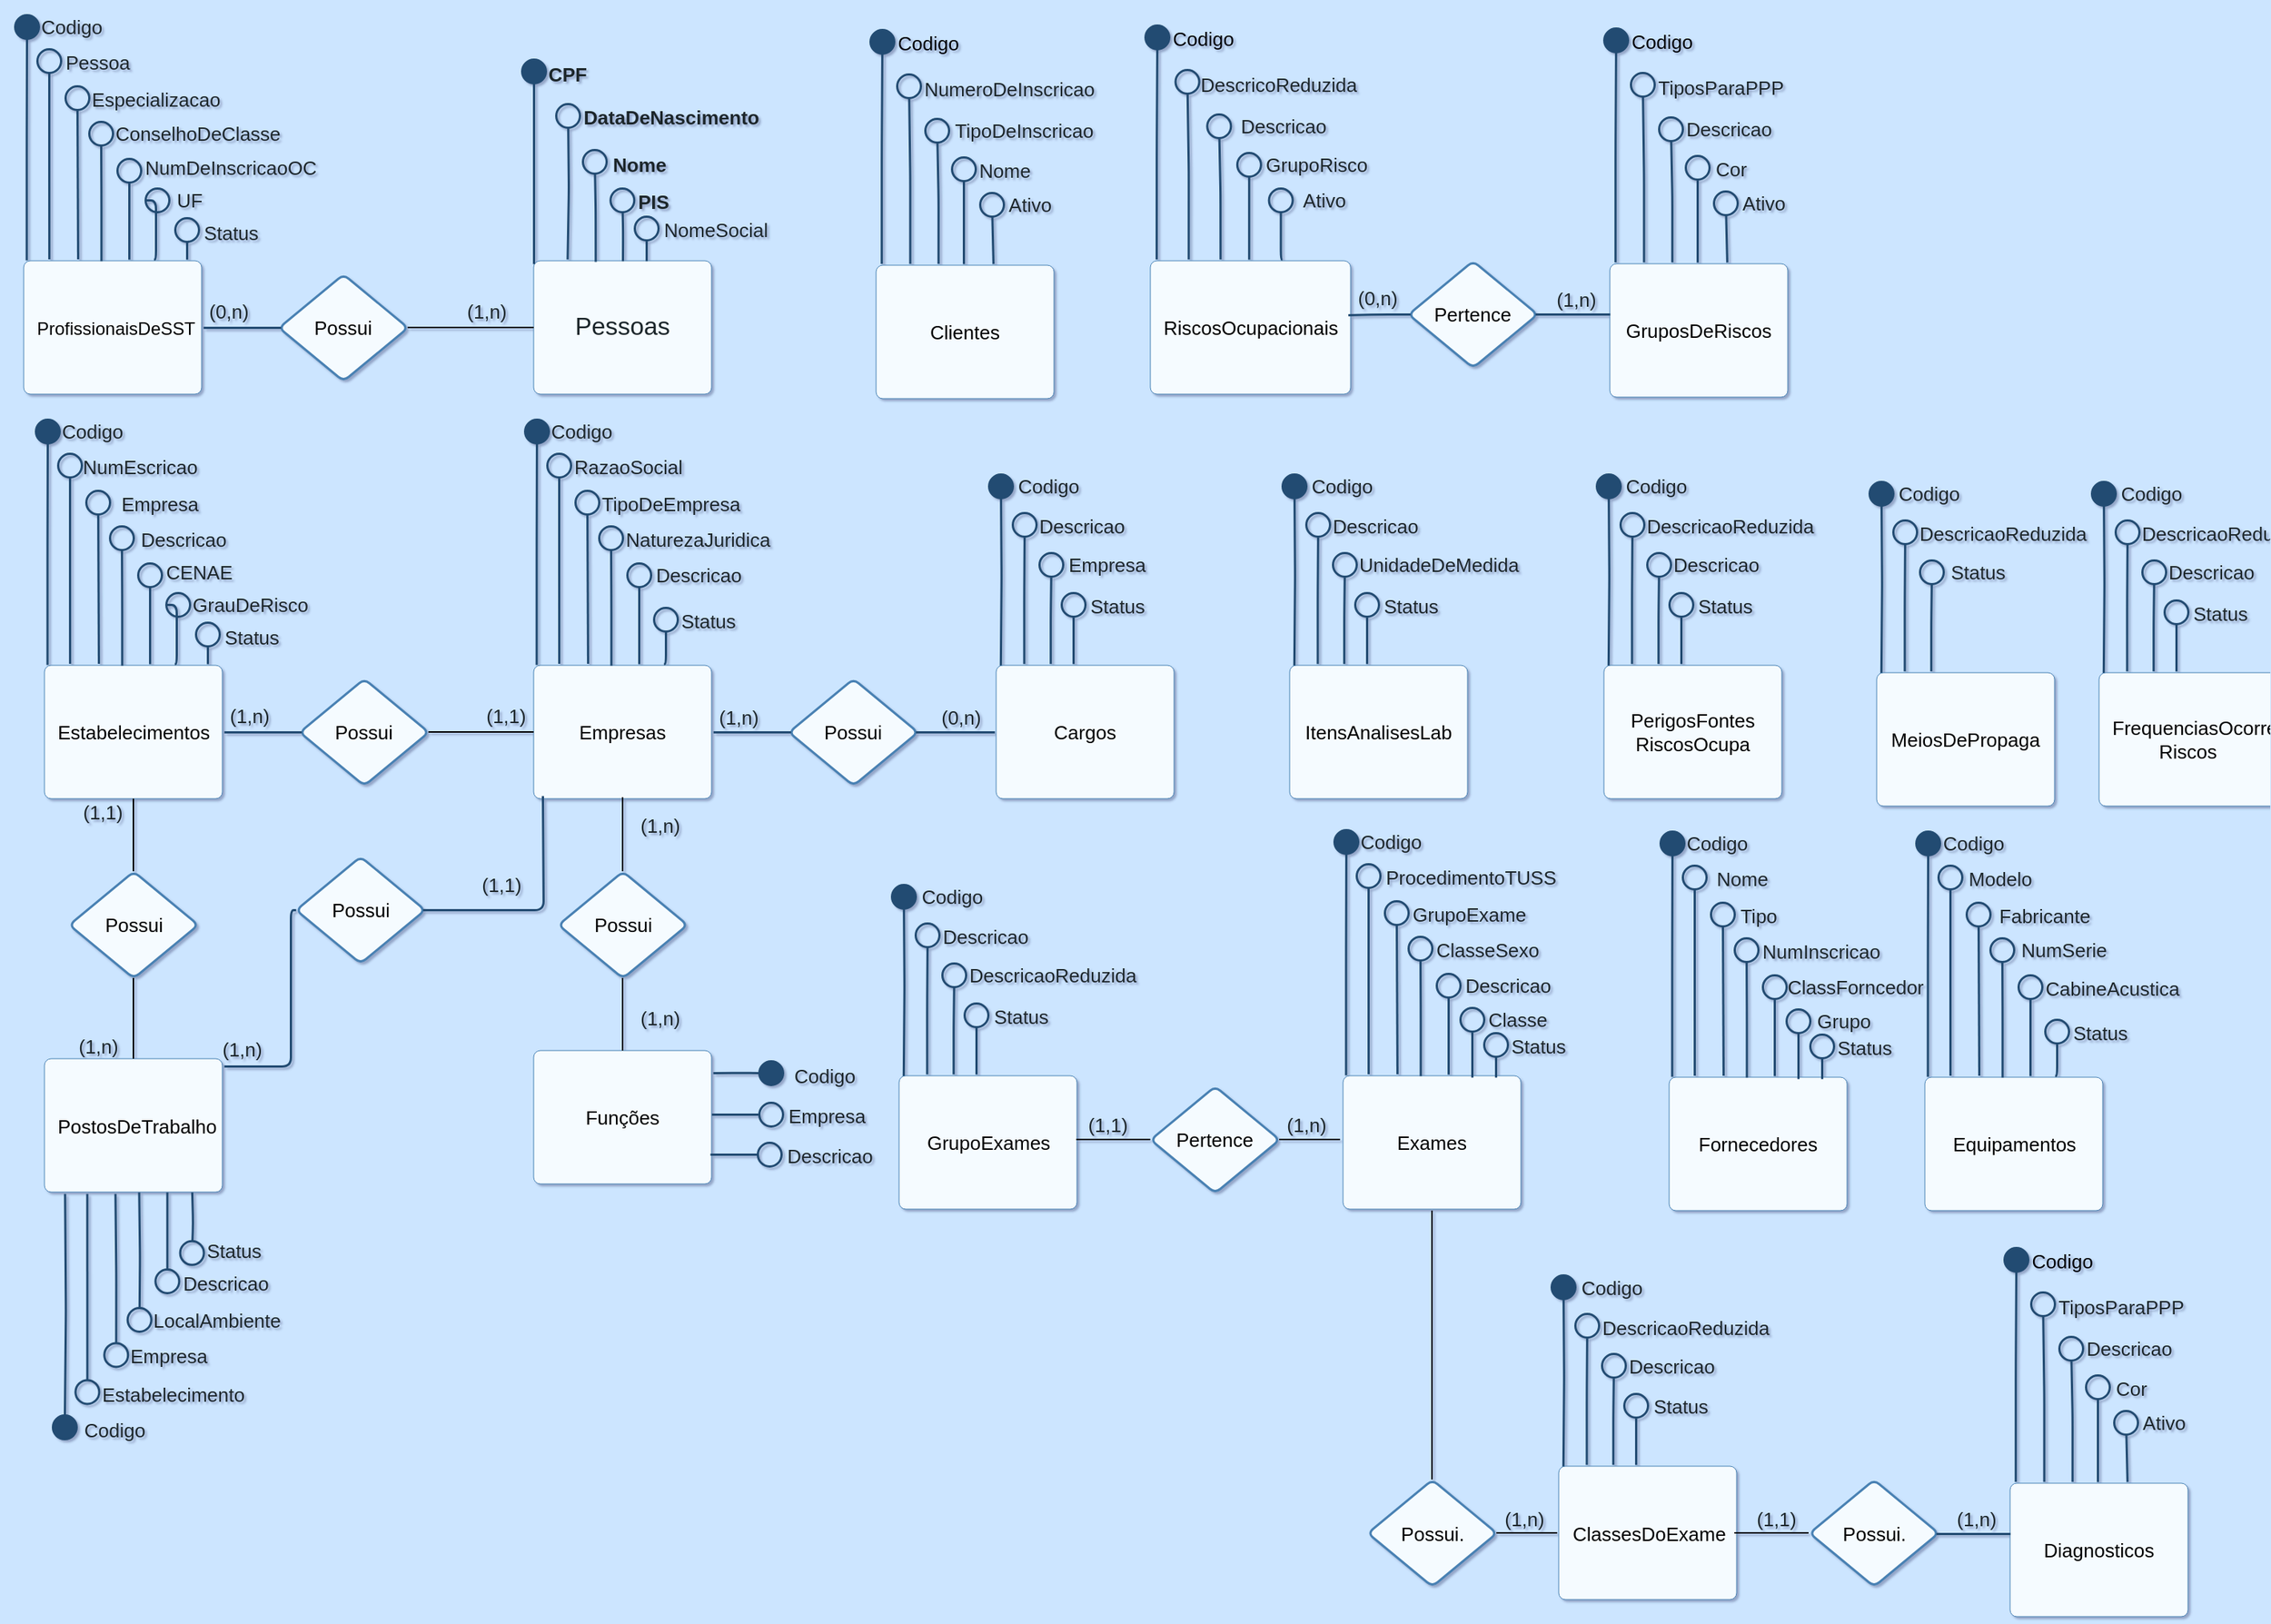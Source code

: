 <mxfile version="24.0.2" type="github">
  <diagram name="Page-1" id="2a216829-ef6e-dabb-86c1-c78162f3ba2b">
    <mxGraphModel dx="1713" dy="2723" grid="1" gridSize="10" guides="1" tooltips="1" connect="1" arrows="1" fold="1" page="1" pageScale="1" pageWidth="1600" pageHeight="900" background="#CCE5FF" math="0" shadow="1">
      <root>
        <mxCell id="0" />
        <mxCell id="1" parent="0" />
        <mxCell id="tVwt7a-vGTSm7AO9HARm-69" value="" style="group" parent="1" vertex="1" connectable="0">
          <mxGeometry x="394" y="-1749" width="157" height="228" as="geometry" />
        </mxCell>
        <mxCell id="tVwt7a-vGTSm7AO9HARm-26" value="Pessoas" style="html=1;overflow=block;blockSpacing=1;whiteSpace=wrap;fontSize=16.7;fontColor=#1d262b;spacing=9;strokeColor=#4881b3;strokeOpacity=100;rounded=1;absoluteArcSize=1;arcSize=9;fillColor=#F5FBFF;strokeWidth=NaN;lucidId=H8HgreQWKTkZ;" parent="tVwt7a-vGTSm7AO9HARm-69" vertex="1">
          <mxGeometry y="138" width="120" height="90" as="geometry" />
        </mxCell>
        <mxCell id="tVwt7a-vGTSm7AO9HARm-27" value="CPF" style="html=1;overflow=block;blockSpacing=1;whiteSpace=wrap;fontSize=13;fontColor=#1d262b;fontStyle=1;spacing=0;strokeColor=none;strokeOpacity=100;rounded=1;absoluteArcSize=1;arcSize=9;fillColor=none;strokeWidth=2.3;lucidId=yaIg8stN52DI;" parent="tVwt7a-vGTSm7AO9HARm-69" vertex="1">
          <mxGeometry x="9" width="28" height="23" as="geometry" />
        </mxCell>
        <mxCell id="tVwt7a-vGTSm7AO9HARm-28" value="DataDeNascimento" style="html=1;overflow=block;blockSpacing=1;whiteSpace=wrap;fontSize=13;fontColor=#1d262b;fontStyle=1;spacing=0;strokeColor=none;strokeOpacity=100;rounded=1;absoluteArcSize=1;arcSize=9;fillColor=none;strokeWidth=2.3;lucidId=7aIg7ORg_b_8;" parent="tVwt7a-vGTSm7AO9HARm-69" vertex="1">
          <mxGeometry x="33" y="31.5" width="120" height="18" as="geometry" />
        </mxCell>
        <mxCell id="tVwt7a-vGTSm7AO9HARm-29" value="Nome" style="html=1;overflow=block;blockSpacing=1;whiteSpace=wrap;fontSize=13;fontColor=#1d262b;fontStyle=1;spacing=0;strokeColor=none;strokeOpacity=100;rounded=1;absoluteArcSize=1;arcSize=9;fillColor=none;strokeWidth=2.3;lucidId=QaIgmuqJ065W;" parent="tVwt7a-vGTSm7AO9HARm-69" vertex="1">
          <mxGeometry x="49.5" y="62" width="43" height="21" as="geometry" />
        </mxCell>
        <mxCell id="tVwt7a-vGTSm7AO9HARm-30" value="" style="html=1;jettySize=18;whiteSpace=wrap;fontSize=13;strokeColor=#224C72;strokeWidth=1.5;rounded=1;arcSize=12;edgeStyle=orthogonalEdgeStyle;startArrow=oval;startFill=1;startSize=16;endArrow=none;lucidId=igIgx.lx9UIE;" parent="tVwt7a-vGTSm7AO9HARm-69" edge="1">
          <mxGeometry width="100" height="100" relative="1" as="geometry">
            <Array as="points">
              <mxPoint y="28" />
            </Array>
            <mxPoint y="10" as="sourcePoint" />
            <mxPoint y="140" as="targetPoint" />
          </mxGeometry>
        </mxCell>
        <mxCell id="tVwt7a-vGTSm7AO9HARm-31" value="" style="html=1;jettySize=18;whiteSpace=wrap;fontSize=13;strokeColor=#224C72;strokeWidth=1.5;rounded=1;arcSize=12;edgeStyle=orthogonalEdgeStyle;startArrow=none;endArrow=oval;endFill=0;endSize=16;lucidId=eiIgVI.FczFc;exitX=0.347;exitY=0.006;exitDx=0;exitDy=0;exitPerimeter=0;" parent="tVwt7a-vGTSm7AO9HARm-69" source="tVwt7a-vGTSm7AO9HARm-26" edge="1">
          <mxGeometry width="100" height="100" relative="1" as="geometry">
            <Array as="points" />
            <mxPoint x="41" y="71" as="targetPoint" />
            <mxPoint x="40" y="130" as="sourcePoint" />
          </mxGeometry>
        </mxCell>
        <mxCell id="tVwt7a-vGTSm7AO9HARm-32" value="PIS" style="html=1;overflow=block;blockSpacing=1;whiteSpace=wrap;fontSize=13;fontColor=#1d262b;fontStyle=1;spacing=0;strokeColor=none;strokeOpacity=100;rounded=1;absoluteArcSize=1;arcSize=9;fillColor=none;strokeWidth=2.3;lucidId=tiIgLMa89rRQ;" parent="tVwt7a-vGTSm7AO9HARm-69" vertex="1">
          <mxGeometry x="64.5" y="90" width="32" height="10" as="geometry" />
        </mxCell>
        <mxCell id="tVwt7a-vGTSm7AO9HARm-33" value="" style="html=1;jettySize=18;whiteSpace=wrap;fontSize=13;strokeColor=#224C72;strokeWidth=1.5;rounded=1;arcSize=12;edgeStyle=orthogonalEdgeStyle;startArrow=oval;startFill=0;startSize=16;endArrow=none;lucidId=6iIgoRQ1Rgz5;entryX=0.5;entryY=0;entryDx=0;entryDy=0;" parent="tVwt7a-vGTSm7AO9HARm-69" target="tVwt7a-vGTSm7AO9HARm-26" edge="1">
          <mxGeometry width="100" height="100" relative="1" as="geometry">
            <Array as="points" />
            <mxPoint x="59.64" y="97" as="sourcePoint" />
            <mxPoint x="60" y="130" as="targetPoint" />
          </mxGeometry>
        </mxCell>
        <mxCell id="tVwt7a-vGTSm7AO9HARm-34" value="" style="html=1;jettySize=18;whiteSpace=wrap;fontSize=13;strokeColor=#224C72;strokeWidth=1.5;rounded=1;arcSize=12;edgeStyle=orthogonalEdgeStyle;startArrow=oval;startFill=0;startSize=16;endArrow=none;entryX=0.189;entryY=-0.012;entryPerimeter=0;lucidId=njIg4lQoDOTW;" parent="tVwt7a-vGTSm7AO9HARm-69" target="tVwt7a-vGTSm7AO9HARm-26" edge="1">
          <mxGeometry width="100" height="100" relative="1" as="geometry">
            <Array as="points" />
            <mxPoint x="23" y="40" as="sourcePoint" />
          </mxGeometry>
        </mxCell>
        <mxCell id="INvLSEzhm12kDnQWH1qi-98" value="" style="html=1;jettySize=18;whiteSpace=wrap;fontSize=13;strokeColor=#224C72;strokeWidth=1.5;rounded=1;arcSize=12;edgeStyle=orthogonalEdgeStyle;startArrow=none;endArrow=oval;endFill=0;endSize=16;lucidId=sLIgwHOLy.2u;" parent="tVwt7a-vGTSm7AO9HARm-69" edge="1">
          <mxGeometry width="100" height="100" relative="1" as="geometry">
            <Array as="points">
              <mxPoint x="76" y="138" />
            </Array>
            <mxPoint x="76" y="138" as="sourcePoint" />
            <mxPoint x="76" y="116" as="targetPoint" />
          </mxGeometry>
        </mxCell>
        <mxCell id="INvLSEzhm12kDnQWH1qi-99" value="NomeSocial" style="html=1;overflow=block;blockSpacing=1;whiteSpace=wrap;fontSize=13;fontColor=#1d262b;spacing=0;strokeColor=none;strokeOpacity=100;rounded=1;absoluteArcSize=1;arcSize=9;fillColor=none;strokeWidth=1.5;lucidId=VMIgeRNOxklo;" parent="tVwt7a-vGTSm7AO9HARm-69" vertex="1">
          <mxGeometry x="88" y="108.5" width="40" height="17" as="geometry" />
        </mxCell>
        <mxCell id="tVwt7a-vGTSm7AO9HARm-72" value="" style="group" parent="1" vertex="1" connectable="0">
          <mxGeometry x="625" y="-1759" width="151" height="241" as="geometry" />
        </mxCell>
        <mxCell id="tVwt7a-vGTSm7AO9HARm-15" value="Clientes" style="html=1;overflow=block;blockSpacing=1;whiteSpace=wrap;fontSize=13;spacing=9;strokeColor=#4881b3;strokeOpacity=100;rounded=1;absoluteArcSize=1;arcSize=9;fillColor=#F5FBFF;strokeWidth=NaN;lucidId=8lIgg7D-oI.D;" parent="tVwt7a-vGTSm7AO9HARm-72" vertex="1">
          <mxGeometry y="151" width="120" height="90" as="geometry" />
        </mxCell>
        <mxCell id="tVwt7a-vGTSm7AO9HARm-16" value="" style="html=1;jettySize=18;whiteSpace=wrap;fontSize=13;strokeColor=#224C72;strokeWidth=1.5;rounded=1;arcSize=12;edgeStyle=orthogonalEdgeStyle;startArrow=none;endArrow=oval;endFill=1;endSize=16;exitX=0.03;exitY=-0.012;exitPerimeter=0;lucidId=woIg_ZJZc2i9;" parent="tVwt7a-vGTSm7AO9HARm-72" source="tVwt7a-vGTSm7AO9HARm-15" edge="1">
          <mxGeometry width="100" height="100" relative="1" as="geometry">
            <Array as="points" />
            <mxPoint x="4" as="targetPoint" />
          </mxGeometry>
        </mxCell>
        <mxCell id="tVwt7a-vGTSm7AO9HARm-17" value="Codigo" style="text;resizable=0;labelBackgroundColor=none;align=center;verticalAlign=middle;fontColor=default;fontSize=13;" parent="tVwt7a-vGTSm7AO9HARm-16" vertex="1">
          <mxGeometry x="0.811" relative="1" as="geometry">
            <mxPoint x="31" y="-14" as="offset" />
          </mxGeometry>
        </mxCell>
        <mxCell id="tVwt7a-vGTSm7AO9HARm-70" style="edgeStyle=orthogonalEdgeStyle;rounded=0;orthogonalLoop=1;jettySize=auto;html=1;exitX=0;exitY=0;exitDx=0;exitDy=0;" parent="tVwt7a-vGTSm7AO9HARm-16" source="tVwt7a-vGTSm7AO9HARm-17" target="tVwt7a-vGTSm7AO9HARm-17" edge="1">
          <mxGeometry relative="1" as="geometry" />
        </mxCell>
        <mxCell id="tVwt7a-vGTSm7AO9HARm-18" value="" style="html=1;jettySize=18;whiteSpace=wrap;fontSize=13;strokeColor=#224C72;strokeWidth=1.5;rounded=1;arcSize=12;edgeStyle=orthogonalEdgeStyle;startArrow=none;endArrow=oval;endFill=0;endSize=16;exitX=0.19;exitY=-0.012;exitPerimeter=0;lucidId=2qIgoYb3jyKc;" parent="tVwt7a-vGTSm7AO9HARm-72" source="tVwt7a-vGTSm7AO9HARm-15" edge="1">
          <mxGeometry width="100" height="100" relative="1" as="geometry">
            <Array as="points" />
            <mxPoint x="22" y="30" as="targetPoint" />
          </mxGeometry>
        </mxCell>
        <mxCell id="tVwt7a-vGTSm7AO9HARm-19" value="Nome" style="html=1;overflow=block;blockSpacing=1;whiteSpace=wrap;fontSize=13;fontColor=#1d262b;spacing=0;strokeColor=none;strokeOpacity=100;rounded=1;absoluteArcSize=1;arcSize=0;fillColor=none;strokeWidth=2.3;lucidId=4qIgVq8Mnr.o;" parent="tVwt7a-vGTSm7AO9HARm-72" vertex="1">
          <mxGeometry x="64" y="79" width="45.5" height="16" as="geometry" />
        </mxCell>
        <mxCell id="tVwt7a-vGTSm7AO9HARm-20" value="" style="html=1;jettySize=18;whiteSpace=wrap;fontSize=13;strokeColor=#224C72;strokeWidth=1.5;rounded=1;arcSize=12;edgeStyle=orthogonalEdgeStyle;startArrow=none;endArrow=oval;endFill=0;endSize=16;exitX=0.349;exitY=-0.012;exitPerimeter=0;lucidId=WuIg_4~EO2tC;" parent="tVwt7a-vGTSm7AO9HARm-72" source="tVwt7a-vGTSm7AO9HARm-15" edge="1">
          <mxGeometry width="100" height="100" relative="1" as="geometry">
            <Array as="points" />
            <mxPoint x="41" y="60" as="targetPoint" />
          </mxGeometry>
        </mxCell>
        <mxCell id="tVwt7a-vGTSm7AO9HARm-21" value="TipoDeInscricao" style="html=1;overflow=block;blockSpacing=1;whiteSpace=wrap;fontSize=13;fontColor=#1d262b;spacing=0;strokeColor=none;strokeOpacity=100;rounded=1;absoluteArcSize=1;arcSize=9;fillColor=none;strokeWidth=2.3;lucidId=YuIg_ae2byMN;" parent="tVwt7a-vGTSm7AO9HARm-72" vertex="1">
          <mxGeometry x="51" y="50" width="98" height="19" as="geometry" />
        </mxCell>
        <mxCell id="tVwt7a-vGTSm7AO9HARm-22" value="" style="html=1;jettySize=18;whiteSpace=wrap;fontSize=13;strokeColor=#224C72;strokeWidth=1.5;rounded=1;arcSize=12;edgeStyle=orthogonalEdgeStyle;startArrow=none;endArrow=oval;endFill=0;endSize=16;lucidId=uvIgGhZvfLQY;" parent="tVwt7a-vGTSm7AO9HARm-72" edge="1">
          <mxGeometry width="100" height="100" relative="1" as="geometry">
            <Array as="points" />
            <mxPoint x="59" y="150" as="sourcePoint" />
            <mxPoint x="59" y="86" as="targetPoint" />
          </mxGeometry>
        </mxCell>
        <mxCell id="tVwt7a-vGTSm7AO9HARm-23" value="NumeroDeInscricao" style="html=1;overflow=block;blockSpacing=1;whiteSpace=wrap;fontSize=13;fontColor=#1d262b;spacing=0;strokeColor=none;strokeOpacity=100;rounded=1;absoluteArcSize=1;arcSize=9;fillColor=none;strokeWidth=2.3;lucidId=CvIgTIJx1_Bk;" parent="tVwt7a-vGTSm7AO9HARm-72" vertex="1">
          <mxGeometry x="30" y="22" width="120" height="20" as="geometry" />
        </mxCell>
        <mxCell id="tVwt7a-vGTSm7AO9HARm-24" value="" style="html=1;jettySize=18;whiteSpace=wrap;fontSize=13;strokeColor=#224C72;strokeWidth=1.5;rounded=1;arcSize=12;edgeStyle=orthogonalEdgeStyle;startArrow=none;endArrow=oval;endFill=0;endSize=16;exitX=0.658;exitY=-0.012;exitPerimeter=0;lucidId=VwIg00pTwX.J;" parent="tVwt7a-vGTSm7AO9HARm-72" source="tVwt7a-vGTSm7AO9HARm-15" edge="1">
          <mxGeometry width="100" height="100" relative="1" as="geometry">
            <Array as="points">
              <mxPoint x="78" y="150" />
            </Array>
            <mxPoint x="78" y="110" as="targetPoint" />
          </mxGeometry>
        </mxCell>
        <mxCell id="tVwt7a-vGTSm7AO9HARm-25" value="Ativo" style="html=1;overflow=block;blockSpacing=1;whiteSpace=wrap;fontSize=13;fontColor=#1d262b;spacing=0;strokeColor=none;strokeOpacity=100;rounded=1;absoluteArcSize=1;arcSize=9;fillColor=none;strokeWidth=2.3;lucidId=WwIgIZC2Us4S;" parent="tVwt7a-vGTSm7AO9HARm-72" vertex="1">
          <mxGeometry x="85" y="99" width="38" height="21" as="geometry" />
        </mxCell>
        <mxCell id="tVwt7a-vGTSm7AO9HARm-75" value="" style="group" parent="1" vertex="1" connectable="0">
          <mxGeometry x="394" y="-1496" width="432" height="248" as="geometry" />
        </mxCell>
        <mxCell id="tVwt7a-vGTSm7AO9HARm-35" value="Empresas" style="html=1;overflow=block;blockSpacing=1;whiteSpace=wrap;fontSize=13;spacing=9;strokeColor=#4881b3;strokeOpacity=100;rounded=1;absoluteArcSize=1;arcSize=9;fillColor=#F5FBFF;strokeWidth=NaN;lucidId=YFIgJJDr07dI;" parent="tVwt7a-vGTSm7AO9HARm-75" vertex="1">
          <mxGeometry y="158" width="120" height="90" as="geometry" />
        </mxCell>
        <mxCell id="tVwt7a-vGTSm7AO9HARm-36" value="RazaoSocial" style="html=1;overflow=block;blockSpacing=1;whiteSpace=wrap;fontSize=13;fontColor=#1d262b;spacing=0;strokeColor=none;strokeOpacity=100;rounded=1;absoluteArcSize=1;arcSize=9;fillColor=none;strokeWidth=1.5;lucidId=hGIgZtu4FHfW;" parent="tVwt7a-vGTSm7AO9HARm-75" vertex="1">
          <mxGeometry x="26" y="14" width="76" height="20" as="geometry" />
        </mxCell>
        <mxCell id="tVwt7a-vGTSm7AO9HARm-37" value="" style="html=1;jettySize=18;whiteSpace=wrap;fontSize=13;strokeColor=#224C72;strokeWidth=1.5;rounded=1;arcSize=12;edgeStyle=orthogonalEdgeStyle;startArrow=none;endArrow=oval;endFill=1;endSize=16;exitX=0.015;exitY=-0.005;exitPerimeter=0;lucidId=9GIg_aUPuRqu;" parent="tVwt7a-vGTSm7AO9HARm-75" source="tVwt7a-vGTSm7AO9HARm-35" edge="1">
          <mxGeometry width="100" height="100" relative="1" as="geometry">
            <Array as="points" />
            <mxPoint x="2" as="targetPoint" />
          </mxGeometry>
        </mxCell>
        <mxCell id="tVwt7a-vGTSm7AO9HARm-39" value="" style="html=1;jettySize=18;whiteSpace=wrap;fontSize=13;strokeColor=#224C72;strokeWidth=1.5;rounded=1;arcSize=12;edgeStyle=orthogonalEdgeStyle;startArrow=none;endArrow=oval;endFill=0;endSize=16;lucidId=BHIgAL4QQWJ4;exitX=0.142;exitY=-0.014;exitDx=0;exitDy=0;exitPerimeter=0;" parent="tVwt7a-vGTSm7AO9HARm-75" source="tVwt7a-vGTSm7AO9HARm-35" edge="1">
          <mxGeometry width="100" height="100" relative="1" as="geometry">
            <Array as="points" />
            <mxPoint x="17" y="150" as="sourcePoint" />
            <mxPoint x="17" y="23" as="targetPoint" />
          </mxGeometry>
        </mxCell>
        <mxCell id="tVwt7a-vGTSm7AO9HARm-40" value="" style="html=1;jettySize=18;whiteSpace=wrap;fontSize=13;strokeColor=#224C72;strokeWidth=1.5;rounded=1;arcSize=12;edgeStyle=orthogonalEdgeStyle;startArrow=none;endArrow=oval;endFill=0;endSize=16;exitX=0.304;exitY=-0.014;exitPerimeter=0;lucidId=MIIg4pA5IY~K;exitDx=0;exitDy=0;" parent="tVwt7a-vGTSm7AO9HARm-75" source="tVwt7a-vGTSm7AO9HARm-35" edge="1">
          <mxGeometry width="100" height="100" relative="1" as="geometry">
            <Array as="points" />
            <mxPoint x="36" y="48" as="targetPoint" />
            <mxPoint x="36.36" y="160.92" as="sourcePoint" />
          </mxGeometry>
        </mxCell>
        <mxCell id="tVwt7a-vGTSm7AO9HARm-41" value="" style="html=1;jettySize=18;whiteSpace=wrap;fontSize=13;strokeColor=#224C72;strokeWidth=1.5;rounded=1;arcSize=12;edgeStyle=orthogonalEdgeStyle;startArrow=none;endArrow=oval;endFill=0;endSize=16;lucidId=SIIgNRyhLvN7;exitX=0.435;exitY=0;exitDx=0;exitDy=0;exitPerimeter=0;" parent="tVwt7a-vGTSm7AO9HARm-75" source="tVwt7a-vGTSm7AO9HARm-35" edge="1">
          <mxGeometry width="100" height="100" relative="1" as="geometry">
            <Array as="points" />
            <mxPoint x="52" y="150" as="sourcePoint" />
            <mxPoint x="52" y="72" as="targetPoint" />
          </mxGeometry>
        </mxCell>
        <mxCell id="tVwt7a-vGTSm7AO9HARm-42" value="" style="html=1;jettySize=18;whiteSpace=wrap;fontSize=13;strokeColor=#224C72;strokeWidth=1.5;rounded=1;arcSize=12;edgeStyle=orthogonalEdgeStyle;startArrow=none;endArrow=oval;endFill=0;endSize=16;lucidId=YIIggoll_Ndh;" parent="tVwt7a-vGTSm7AO9HARm-75" edge="1">
          <mxGeometry width="100" height="100" relative="1" as="geometry">
            <Array as="points" />
            <mxPoint x="71" y="157" as="sourcePoint" />
            <mxPoint x="71" y="97" as="targetPoint" />
          </mxGeometry>
        </mxCell>
        <mxCell id="tVwt7a-vGTSm7AO9HARm-43" value="TipoDeEmpresa" style="html=1;overflow=block;blockSpacing=1;whiteSpace=wrap;fontSize=13;fontColor=#1d262b;spacing=0;strokeColor=none;strokeOpacity=100;rounded=1;absoluteArcSize=1;arcSize=9;fillColor=none;strokeWidth=1.5;lucidId=0IIg-uV35-E5;" parent="tVwt7a-vGTSm7AO9HARm-75" vertex="1">
          <mxGeometry x="46" y="40" width="93" height="18" as="geometry" />
        </mxCell>
        <mxCell id="tVwt7a-vGTSm7AO9HARm-44" value="Descricao" style="html=1;overflow=block;blockSpacing=1;whiteSpace=wrap;fontSize=13;fontColor=#1d262b;spacing=0;strokeColor=none;strokeOpacity=100;rounded=1;absoluteArcSize=1;arcSize=9;fillColor=none;strokeWidth=1.5;lucidId=kJIgqoQvrq0y;" parent="tVwt7a-vGTSm7AO9HARm-75" vertex="1">
          <mxGeometry x="79.5" y="89" width="63" height="16" as="geometry" />
        </mxCell>
        <mxCell id="tVwt7a-vGTSm7AO9HARm-45" value="NaturezaJuridica" style="html=1;overflow=block;blockSpacing=1;whiteSpace=wrap;fontSize=13;fontColor=#1d262b;spacing=0;strokeColor=none;strokeOpacity=100;rounded=1;absoluteArcSize=1;arcSize=9;fillColor=none;strokeWidth=1.5;lucidId=8KIgS8rz4l41;" parent="tVwt7a-vGTSm7AO9HARm-75" vertex="1">
          <mxGeometry x="58" y="64" width="106" height="18" as="geometry" />
        </mxCell>
        <mxCell id="tVwt7a-vGTSm7AO9HARm-46" value="" style="html=1;jettySize=18;whiteSpace=wrap;fontSize=13;strokeColor=#224C72;strokeWidth=1.5;rounded=1;arcSize=12;edgeStyle=orthogonalEdgeStyle;startArrow=none;endArrow=oval;endFill=0;endSize=16;exitX=0.797;exitY=-0.012;exitPerimeter=0;lucidId=sLIgwHOLy.2u;" parent="tVwt7a-vGTSm7AO9HARm-75" edge="1">
          <mxGeometry width="100" height="100" relative="1" as="geometry">
            <Array as="points" />
            <mxPoint x="87.64" y="156.92" as="sourcePoint" />
            <mxPoint x="89" y="127" as="targetPoint" />
          </mxGeometry>
        </mxCell>
        <mxCell id="tVwt7a-vGTSm7AO9HARm-47" value="Status" style="html=1;overflow=block;blockSpacing=1;whiteSpace=wrap;fontSize=13;fontColor=#1d262b;spacing=0;strokeColor=none;strokeOpacity=100;rounded=1;absoluteArcSize=1;arcSize=9;fillColor=none;strokeWidth=1.5;lucidId=VMIgeRNOxklo;" parent="tVwt7a-vGTSm7AO9HARm-75" vertex="1">
          <mxGeometry x="98" y="119" width="40" height="17" as="geometry" />
        </mxCell>
        <mxCell id="tVwt7a-vGTSm7AO9HARm-53" value="" style="html=1;jettySize=18;whiteSpace=wrap;fontSize=13;strokeColor=#224C72;strokeWidth=1.5;rounded=1;arcSize=12;edgeStyle=orthogonalEdgeStyle;startArrow=none;endArrow=oval;endFill=1;endSize=16;exitX=0.016;exitY=-0.006;exitPerimeter=0;lucidId=GGJgjXmGAtEy;" parent="tVwt7a-vGTSm7AO9HARm-75" edge="1">
          <mxGeometry width="100" height="100" relative="1" as="geometry">
            <Array as="points" />
            <mxPoint x="315" y="37" as="targetPoint" />
            <mxPoint x="314.92" y="158.46" as="sourcePoint" />
          </mxGeometry>
        </mxCell>
        <mxCell id="tVwt7a-vGTSm7AO9HARm-54" value="Possui" style="html=1;overflow=block;blockSpacing=1;whiteSpace=wrap;rhombus;fontSize=13;spacing=3.8;strokeColor=#4881b3;strokeOpacity=100;rounded=1;absoluteArcSize=1;arcSize=9;fillColor=#F5FBFF;strokeWidth=1.5;lucidId=lMJgxPiUDe9D;" parent="tVwt7a-vGTSm7AO9HARm-75" vertex="1">
          <mxGeometry x="172" y="167" width="87" height="72" as="geometry" />
        </mxCell>
        <mxCell id="tVwt7a-vGTSm7AO9HARm-55" value="Cargos" style="html=1;overflow=block;blockSpacing=1;whiteSpace=wrap;fontSize=13;spacing=9;strokeColor=#4881b3;strokeOpacity=100;rounded=1;absoluteArcSize=1;arcSize=9;fillColor=#F5FBFF;strokeWidth=NaN;lucidId=hGJg~UO_usF6;" parent="tVwt7a-vGTSm7AO9HARm-75" vertex="1">
          <mxGeometry x="312" y="158" width="120" height="90" as="geometry" />
        </mxCell>
        <mxCell id="tVwt7a-vGTSm7AO9HARm-56" value="Codigo" style="html=1;overflow=block;blockSpacing=1;whiteSpace=wrap;fontSize=13;fontColor=#1d262b;spacing=0;strokeColor=none;strokeOpacity=100;rounded=1;absoluteArcSize=1;arcSize=9;fillColor=none;strokeWidth=1.5;lucidId=KGJghGDAWpXa;" parent="tVwt7a-vGTSm7AO9HARm-75" vertex="1">
          <mxGeometry x="325" y="29" width="45" height="12" as="geometry" />
        </mxCell>
        <mxCell id="tVwt7a-vGTSm7AO9HARm-57" value="" style="html=1;jettySize=18;whiteSpace=wrap;fontSize=13;strokeColor=#224C72;strokeWidth=1.5;rounded=1;arcSize=12;edgeStyle=orthogonalEdgeStyle;startArrow=none;endArrow=oval;endFill=0;endSize=16;exitX=0.156;exitY=-0.012;exitPerimeter=0;lucidId=-GJgxsTZHF9b;" parent="tVwt7a-vGTSm7AO9HARm-75" source="tVwt7a-vGTSm7AO9HARm-55" edge="1">
          <mxGeometry width="100" height="100" relative="1" as="geometry">
            <Array as="points" />
            <mxPoint x="331" y="63" as="targetPoint" />
          </mxGeometry>
        </mxCell>
        <mxCell id="tVwt7a-vGTSm7AO9HARm-58" value="Descricao" style="html=1;overflow=block;blockSpacing=1;whiteSpace=wrap;fontSize=13;fontColor=#1d262b;spacing=0;strokeColor=none;strokeOpacity=100;rounded=1;absoluteArcSize=1;arcSize=9;fillColor=none;strokeWidth=1.5;lucidId=_GJgO~j-ajev;" parent="tVwt7a-vGTSm7AO9HARm-75" vertex="1">
          <mxGeometry x="341" y="56" width="58" height="12" as="geometry" />
        </mxCell>
        <mxCell id="tVwt7a-vGTSm7AO9HARm-59" value="" style="html=1;jettySize=18;whiteSpace=wrap;fontSize=13;strokeColor=#224C72;strokeWidth=1.5;rounded=1;arcSize=12;edgeStyle=orthogonalEdgeStyle;startArrow=none;endArrow=oval;endFill=0;endSize=16;exitX=0.305;exitY=-0.012;exitPerimeter=0;lucidId=FHJgP1LxmJK6;" parent="tVwt7a-vGTSm7AO9HARm-75" source="tVwt7a-vGTSm7AO9HARm-55" edge="1">
          <mxGeometry width="100" height="100" relative="1" as="geometry">
            <Array as="points" />
            <mxPoint x="349" y="90" as="targetPoint" />
          </mxGeometry>
        </mxCell>
        <mxCell id="tVwt7a-vGTSm7AO9HARm-60" value="Empresa" style="html=1;overflow=block;blockSpacing=1;whiteSpace=wrap;fontSize=13;fontColor=#1d262b;spacing=0;strokeColor=none;strokeOpacity=100;rounded=1;absoluteArcSize=1;arcSize=17;fillColor=none;strokeWidth=1.5;lucidId=HHJgamnCqKF~;" parent="tVwt7a-vGTSm7AO9HARm-75" vertex="1">
          <mxGeometry x="359" y="82" width="56" height="16" as="geometry" />
        </mxCell>
        <mxCell id="tVwt7a-vGTSm7AO9HARm-61" value="" style="html=1;jettySize=18;whiteSpace=wrap;fontSize=13;strokeColor=#224C72;strokeWidth=1.5;rounded=1;arcSize=12;edgeStyle=orthogonalEdgeStyle;startArrow=none;endArrow=oval;endFill=0;endSize=16;exitX=0.5;exitY=-0.012;exitPerimeter=0;lucidId=oJJgOILWXj3x;" parent="tVwt7a-vGTSm7AO9HARm-75" edge="1">
          <mxGeometry width="100" height="100" relative="1" as="geometry">
            <Array as="points" />
            <mxPoint x="364" y="156.92" as="sourcePoint" />
            <mxPoint x="364" y="117" as="targetPoint" />
          </mxGeometry>
        </mxCell>
        <mxCell id="tVwt7a-vGTSm7AO9HARm-62" value="Status" style="html=1;overflow=block;blockSpacing=1;whiteSpace=wrap;fontSize=13;fontColor=#1d262b;spacing=0;strokeColor=none;strokeOpacity=100;rounded=1;absoluteArcSize=1;arcSize=9;fillColor=none;strokeWidth=1.5;lucidId=pJJgagtvBwJT;" parent="tVwt7a-vGTSm7AO9HARm-75" vertex="1">
          <mxGeometry x="372" y="110" width="44" height="13" as="geometry" />
        </mxCell>
        <mxCell id="tVwt7a-vGTSm7AO9HARm-63" value="" style="html=1;jettySize=18;whiteSpace=wrap;fontSize=13;strokeColor=#224C72;strokeWidth=1.5;rounded=1;arcSize=12;edgeStyle=orthogonalEdgeStyle;startArrow=none;endArrow=none;exitX=0.984;exitY=0.5;exitPerimeter=0;entryX=-0.009;entryY=0.5;entryPerimeter=0;lucidId=NMJgZ3W6JXwm;" parent="tVwt7a-vGTSm7AO9HARm-75" source="tVwt7a-vGTSm7AO9HARm-54" target="tVwt7a-vGTSm7AO9HARm-55" edge="1">
          <mxGeometry width="100" height="100" relative="1" as="geometry">
            <Array as="points" />
          </mxGeometry>
        </mxCell>
        <mxCell id="tVwt7a-vGTSm7AO9HARm-64" value="" style="html=1;jettySize=18;whiteSpace=wrap;fontSize=13;strokeColor=#224C72;strokeWidth=1.5;rounded=1;arcSize=12;edgeStyle=orthogonalEdgeStyle;startArrow=none;endArrow=none;exitX=0.016;exitY=0.5;exitPerimeter=0;entryX=1.009;entryY=0.5;entryPerimeter=0;lucidId=ZMJgaEvQqTVv;" parent="tVwt7a-vGTSm7AO9HARm-75" source="tVwt7a-vGTSm7AO9HARm-54" target="tVwt7a-vGTSm7AO9HARm-35" edge="1">
          <mxGeometry width="100" height="100" relative="1" as="geometry">
            <Array as="points" />
          </mxGeometry>
        </mxCell>
        <mxCell id="tVwt7a-vGTSm7AO9HARm-65" value="(1,n)" style="html=1;overflow=block;blockSpacing=1;whiteSpace=wrap;fontSize=13;fontColor=#1d262b;spacing=0;strokeColor=none;strokeOpacity=100;rounded=1;absoluteArcSize=1;arcSize=9;fillColor=none;strokeWidth=1.5;lucidId=cQJgab2__2.J;" parent="tVwt7a-vGTSm7AO9HARm-75" vertex="1">
          <mxGeometry x="120" y="184" width="37" height="18" as="geometry" />
        </mxCell>
        <mxCell id="tVwt7a-vGTSm7AO9HARm-38" value="Codigo" style="html=1;overflow=block;blockSpacing=1;whiteSpace=wrap;fontSize=13;fontColor=#1d262b;spacing=0;strokeColor=none;strokeOpacity=100;rounded=1;absoluteArcSize=1;arcSize=9;fillColor=none;strokeWidth=1.5;lucidId=cHIgNz22wgCt;" parent="tVwt7a-vGTSm7AO9HARm-75" vertex="1">
          <mxGeometry x="10" y="-10" width="45" height="20" as="geometry" />
        </mxCell>
        <mxCell id="tVwt7a-vGTSm7AO9HARm-79" value="(0,n)" style="html=1;overflow=block;blockSpacing=1;whiteSpace=wrap;fontSize=13;fontColor=#1d262b;spacing=0;strokeColor=none;strokeOpacity=100;rounded=1;absoluteArcSize=1;arcSize=9;fillColor=none;strokeWidth=1.5;lucidId=cQJgab2__2.J;" parent="tVwt7a-vGTSm7AO9HARm-75" vertex="1">
          <mxGeometry x="270" y="184" width="37" height="18" as="geometry" />
        </mxCell>
        <mxCell id="INvLSEzhm12kDnQWH1qi-1" value="Estabelecimentos" style="html=1;overflow=block;blockSpacing=1;whiteSpace=wrap;fontSize=13;spacing=9;strokeColor=#4881b3;strokeOpacity=100;rounded=1;absoluteArcSize=1;arcSize=9;fillColor=#F5FBFF;strokeWidth=NaN;lucidId=YFIgJJDr07dI;" parent="1" vertex="1">
          <mxGeometry x="64" y="-1338" width="120" height="90" as="geometry" />
        </mxCell>
        <mxCell id="INvLSEzhm12kDnQWH1qi-2" value="NumEscricao" style="html=1;overflow=block;blockSpacing=1;whiteSpace=wrap;fontSize=13;fontColor=#1d262b;spacing=0;strokeColor=none;strokeOpacity=100;rounded=1;absoluteArcSize=1;arcSize=9;fillColor=none;strokeWidth=1.5;lucidId=hGIgZtu4FHfW;" parent="1" vertex="1">
          <mxGeometry x="90" y="-1482" width="76" height="20" as="geometry" />
        </mxCell>
        <mxCell id="INvLSEzhm12kDnQWH1qi-3" value="" style="html=1;jettySize=18;whiteSpace=wrap;fontSize=13;strokeColor=#224C72;strokeWidth=1.5;rounded=1;arcSize=12;edgeStyle=orthogonalEdgeStyle;startArrow=none;endArrow=oval;endFill=1;endSize=16;exitX=0.015;exitY=-0.005;exitPerimeter=0;lucidId=9GIg_aUPuRqu;" parent="1" source="INvLSEzhm12kDnQWH1qi-1" edge="1">
          <mxGeometry width="100" height="100" relative="1" as="geometry">
            <Array as="points" />
            <mxPoint x="66" y="-1496" as="targetPoint" />
          </mxGeometry>
        </mxCell>
        <mxCell id="INvLSEzhm12kDnQWH1qi-4" value="" style="html=1;jettySize=18;whiteSpace=wrap;fontSize=13;strokeColor=#224C72;strokeWidth=1.5;rounded=1;arcSize=12;edgeStyle=orthogonalEdgeStyle;startArrow=none;endArrow=oval;endFill=0;endSize=16;lucidId=BHIgAL4QQWJ4;exitX=0.142;exitY=-0.014;exitDx=0;exitDy=0;exitPerimeter=0;" parent="1" source="INvLSEzhm12kDnQWH1qi-1" edge="1">
          <mxGeometry width="100" height="100" relative="1" as="geometry">
            <Array as="points" />
            <mxPoint x="81" y="-1346" as="sourcePoint" />
            <mxPoint x="81" y="-1473" as="targetPoint" />
          </mxGeometry>
        </mxCell>
        <mxCell id="INvLSEzhm12kDnQWH1qi-5" value="" style="html=1;jettySize=18;whiteSpace=wrap;fontSize=13;strokeColor=#224C72;strokeWidth=1.5;rounded=1;arcSize=12;edgeStyle=orthogonalEdgeStyle;startArrow=none;endArrow=oval;endFill=0;endSize=16;exitX=0.304;exitY=-0.014;exitPerimeter=0;lucidId=MIIg4pA5IY~K;exitDx=0;exitDy=0;" parent="1" source="INvLSEzhm12kDnQWH1qi-1" edge="1">
          <mxGeometry width="100" height="100" relative="1" as="geometry">
            <Array as="points" />
            <mxPoint x="100" y="-1448" as="targetPoint" />
            <mxPoint x="100.36" y="-1335.08" as="sourcePoint" />
          </mxGeometry>
        </mxCell>
        <mxCell id="INvLSEzhm12kDnQWH1qi-6" value="" style="html=1;jettySize=18;whiteSpace=wrap;fontSize=13;strokeColor=#224C72;strokeWidth=1.5;rounded=1;arcSize=12;edgeStyle=orthogonalEdgeStyle;startArrow=none;endArrow=oval;endFill=0;endSize=16;lucidId=SIIgNRyhLvN7;exitX=0.435;exitY=0;exitDx=0;exitDy=0;exitPerimeter=0;" parent="1" source="INvLSEzhm12kDnQWH1qi-1" edge="1">
          <mxGeometry width="100" height="100" relative="1" as="geometry">
            <Array as="points" />
            <mxPoint x="116" y="-1346" as="sourcePoint" />
            <mxPoint x="116" y="-1424" as="targetPoint" />
          </mxGeometry>
        </mxCell>
        <mxCell id="INvLSEzhm12kDnQWH1qi-7" value="" style="html=1;jettySize=18;whiteSpace=wrap;fontSize=13;strokeColor=#224C72;strokeWidth=1.5;rounded=1;arcSize=12;edgeStyle=orthogonalEdgeStyle;startArrow=none;endArrow=oval;endFill=0;endSize=16;lucidId=YIIggoll_Ndh;" parent="1" edge="1">
          <mxGeometry width="100" height="100" relative="1" as="geometry">
            <Array as="points" />
            <mxPoint x="135" y="-1339" as="sourcePoint" />
            <mxPoint x="135" y="-1399" as="targetPoint" />
          </mxGeometry>
        </mxCell>
        <mxCell id="INvLSEzhm12kDnQWH1qi-8" value="Empresa" style="html=1;overflow=block;blockSpacing=1;whiteSpace=wrap;fontSize=13;fontColor=#1d262b;spacing=0;strokeColor=none;strokeOpacity=100;rounded=1;absoluteArcSize=1;arcSize=9;fillColor=none;strokeWidth=1.5;lucidId=0IIg-uV35-E5;" parent="1" vertex="1">
          <mxGeometry x="110" y="-1456" width="64" height="18" as="geometry" />
        </mxCell>
        <mxCell id="INvLSEzhm12kDnQWH1qi-9" value="CENAE" style="html=1;overflow=block;blockSpacing=1;whiteSpace=wrap;fontSize=13;fontColor=#1d262b;spacing=0;strokeColor=none;strokeOpacity=100;rounded=1;absoluteArcSize=1;arcSize=9;fillColor=none;strokeWidth=1.5;lucidId=kJIgqoQvrq0y;" parent="1" vertex="1">
          <mxGeometry x="136.5" y="-1409" width="63" height="16" as="geometry" />
        </mxCell>
        <mxCell id="INvLSEzhm12kDnQWH1qi-10" value="Descricao" style="html=1;overflow=block;blockSpacing=1;whiteSpace=wrap;fontSize=13;fontColor=#1d262b;spacing=0;strokeColor=none;strokeOpacity=100;rounded=1;absoluteArcSize=1;arcSize=9;fillColor=none;strokeWidth=1.5;lucidId=8KIgS8rz4l41;" parent="1" vertex="1">
          <mxGeometry x="122" y="-1432" width="72" height="18" as="geometry" />
        </mxCell>
        <mxCell id="INvLSEzhm12kDnQWH1qi-11" value="" style="html=1;jettySize=18;whiteSpace=wrap;fontSize=13;strokeColor=#224C72;strokeWidth=1.5;rounded=1;arcSize=12;edgeStyle=orthogonalEdgeStyle;startArrow=none;endArrow=oval;endFill=0;endSize=16;exitX=0.797;exitY=-0.012;exitPerimeter=0;lucidId=sLIgwHOLy.2u;" parent="1" edge="1">
          <mxGeometry width="100" height="100" relative="1" as="geometry">
            <Array as="points">
              <mxPoint x="153" y="-1339" />
            </Array>
            <mxPoint x="151.64" y="-1339.08" as="sourcePoint" />
            <mxPoint x="154" y="-1379" as="targetPoint" />
          </mxGeometry>
        </mxCell>
        <mxCell id="INvLSEzhm12kDnQWH1qi-12" value="Status" style="html=1;overflow=block;blockSpacing=1;whiteSpace=wrap;fontSize=13;fontColor=#1d262b;spacing=0;strokeColor=none;strokeOpacity=100;rounded=1;absoluteArcSize=1;arcSize=9;fillColor=none;strokeWidth=1.5;lucidId=VMIgeRNOxklo;" parent="1" vertex="1">
          <mxGeometry x="184" y="-1366" width="40" height="17" as="geometry" />
        </mxCell>
        <mxCell id="INvLSEzhm12kDnQWH1qi-19" style="edgeStyle=orthogonalEdgeStyle;rounded=0;orthogonalLoop=1;jettySize=auto;html=1;exitX=1;exitY=0.5;exitDx=0;exitDy=0;endArrow=none;endFill=0;" parent="1" source="INvLSEzhm12kDnQWH1qi-14" target="tVwt7a-vGTSm7AO9HARm-35" edge="1">
          <mxGeometry relative="1" as="geometry" />
        </mxCell>
        <mxCell id="INvLSEzhm12kDnQWH1qi-14" value="Possui" style="html=1;overflow=block;blockSpacing=1;whiteSpace=wrap;rhombus;fontSize=13;spacing=3.8;strokeColor=#4881b3;strokeOpacity=100;rounded=1;absoluteArcSize=1;arcSize=9;fillColor=#F5FBFF;strokeWidth=1.5;lucidId=lMJgxPiUDe9D;" parent="1" vertex="1">
          <mxGeometry x="236" y="-1329" width="87" height="72" as="geometry" />
        </mxCell>
        <mxCell id="INvLSEzhm12kDnQWH1qi-15" value="" style="html=1;jettySize=18;whiteSpace=wrap;fontSize=13;strokeColor=#224C72;strokeWidth=1.5;rounded=1;arcSize=12;edgeStyle=orthogonalEdgeStyle;startArrow=none;endArrow=none;exitX=0.016;exitY=0.5;exitPerimeter=0;entryX=1.009;entryY=0.5;entryPerimeter=0;lucidId=ZMJgaEvQqTVv;" parent="1" source="INvLSEzhm12kDnQWH1qi-14" target="INvLSEzhm12kDnQWH1qi-1" edge="1">
          <mxGeometry width="100" height="100" relative="1" as="geometry">
            <Array as="points" />
          </mxGeometry>
        </mxCell>
        <mxCell id="INvLSEzhm12kDnQWH1qi-16" value="(1,1)" style="html=1;overflow=block;blockSpacing=1;whiteSpace=wrap;fontSize=13;fontColor=#1d262b;spacing=0;strokeColor=none;strokeOpacity=100;rounded=1;absoluteArcSize=1;arcSize=9;fillColor=none;strokeWidth=1.5;lucidId=cQJgab2__2.J;" parent="1" vertex="1">
          <mxGeometry x="357" y="-1313" width="37" height="18" as="geometry" />
        </mxCell>
        <mxCell id="INvLSEzhm12kDnQWH1qi-17" value="Codigo" style="html=1;overflow=block;blockSpacing=1;whiteSpace=wrap;fontSize=13;fontColor=#1d262b;spacing=0;strokeColor=none;strokeOpacity=100;rounded=1;absoluteArcSize=1;arcSize=9;fillColor=none;strokeWidth=1.5;lucidId=cHIgNz22wgCt;" parent="1" vertex="1">
          <mxGeometry x="74" y="-1506" width="45" height="20" as="geometry" />
        </mxCell>
        <mxCell id="INvLSEzhm12kDnQWH1qi-22" value="(1,n)" style="html=1;overflow=block;blockSpacing=1;whiteSpace=wrap;fontSize=13;fontColor=#1d262b;spacing=0;strokeColor=none;strokeOpacity=100;rounded=1;absoluteArcSize=1;arcSize=9;fillColor=none;strokeWidth=1.5;lucidId=cQJgab2__2.J;" parent="1" vertex="1">
          <mxGeometry x="184" y="-1313" width="37" height="18" as="geometry" />
        </mxCell>
        <mxCell id="INvLSEzhm12kDnQWH1qi-28" value="" style="html=1;jettySize=18;whiteSpace=wrap;fontSize=13;strokeColor=#224C72;strokeWidth=1.5;rounded=1;arcSize=12;edgeStyle=orthogonalEdgeStyle;startArrow=none;endArrow=oval;endFill=0;endSize=16;lucidId=oJJgOILWXj3x;" parent="1" edge="1">
          <mxGeometry width="100" height="100" relative="1" as="geometry">
            <Array as="points" />
            <mxPoint x="174" y="-1339" as="sourcePoint" />
            <mxPoint x="174" y="-1359" as="targetPoint" />
          </mxGeometry>
        </mxCell>
        <mxCell id="INvLSEzhm12kDnQWH1qi-29" value="GrauDeRisco" style="html=1;overflow=block;blockSpacing=1;whiteSpace=wrap;fontSize=13;fontColor=#1d262b;spacing=0;strokeColor=none;strokeOpacity=100;rounded=1;absoluteArcSize=1;arcSize=9;fillColor=none;strokeWidth=1.5;lucidId=8KIgS8rz4l41;" parent="1" vertex="1">
          <mxGeometry x="164" y="-1388" width="72" height="18" as="geometry" />
        </mxCell>
        <mxCell id="INvLSEzhm12kDnQWH1qi-30" value="&lt;font style=&quot;font-size: 12px;&quot;&gt;ProfissionaisDeSST&lt;/font&gt;" style="html=1;overflow=block;blockSpacing=1;whiteSpace=wrap;fontSize=13;spacing=9;strokeColor=#4881b3;strokeOpacity=100;rounded=1;absoluteArcSize=1;arcSize=9;fillColor=#F5FBFF;strokeWidth=NaN;lucidId=YFIgJJDr07dI;" parent="1" vertex="1">
          <mxGeometry x="50" y="-1611" width="120" height="90" as="geometry" />
        </mxCell>
        <mxCell id="INvLSEzhm12kDnQWH1qi-31" value="Pessoa" style="html=1;overflow=block;blockSpacing=1;whiteSpace=wrap;fontSize=13;fontColor=#1d262b;spacing=0;strokeColor=none;strokeOpacity=100;rounded=1;absoluteArcSize=1;arcSize=9;fillColor=none;strokeWidth=1.5;lucidId=hGIgZtu4FHfW;" parent="1" vertex="1">
          <mxGeometry x="76" y="-1755" width="48" height="20" as="geometry" />
        </mxCell>
        <mxCell id="INvLSEzhm12kDnQWH1qi-32" value="" style="html=1;jettySize=18;whiteSpace=wrap;fontSize=13;strokeColor=#224C72;strokeWidth=1.5;rounded=1;arcSize=12;edgeStyle=orthogonalEdgeStyle;startArrow=none;endArrow=oval;endFill=1;endSize=16;exitX=0.015;exitY=-0.005;exitPerimeter=0;lucidId=9GIg_aUPuRqu;" parent="1" source="INvLSEzhm12kDnQWH1qi-30" edge="1">
          <mxGeometry width="100" height="100" relative="1" as="geometry">
            <Array as="points" />
            <mxPoint x="52" y="-1769" as="targetPoint" />
          </mxGeometry>
        </mxCell>
        <mxCell id="INvLSEzhm12kDnQWH1qi-33" value="" style="html=1;jettySize=18;whiteSpace=wrap;fontSize=13;strokeColor=#224C72;strokeWidth=1.5;rounded=1;arcSize=12;edgeStyle=orthogonalEdgeStyle;startArrow=none;endArrow=oval;endFill=0;endSize=16;lucidId=BHIgAL4QQWJ4;exitX=0.142;exitY=-0.014;exitDx=0;exitDy=0;exitPerimeter=0;" parent="1" source="INvLSEzhm12kDnQWH1qi-30" edge="1">
          <mxGeometry width="100" height="100" relative="1" as="geometry">
            <Array as="points" />
            <mxPoint x="67" y="-1619" as="sourcePoint" />
            <mxPoint x="67" y="-1746" as="targetPoint" />
          </mxGeometry>
        </mxCell>
        <mxCell id="INvLSEzhm12kDnQWH1qi-34" value="" style="html=1;jettySize=18;whiteSpace=wrap;fontSize=13;strokeColor=#224C72;strokeWidth=1.5;rounded=1;arcSize=12;edgeStyle=orthogonalEdgeStyle;startArrow=none;endArrow=oval;endFill=0;endSize=16;exitX=0.304;exitY=-0.014;exitPerimeter=0;lucidId=MIIg4pA5IY~K;exitDx=0;exitDy=0;" parent="1" source="INvLSEzhm12kDnQWH1qi-30" edge="1">
          <mxGeometry width="100" height="100" relative="1" as="geometry">
            <Array as="points" />
            <mxPoint x="86" y="-1721" as="targetPoint" />
            <mxPoint x="86.36" y="-1608.08" as="sourcePoint" />
          </mxGeometry>
        </mxCell>
        <mxCell id="INvLSEzhm12kDnQWH1qi-35" value="" style="html=1;jettySize=18;whiteSpace=wrap;fontSize=13;strokeColor=#224C72;strokeWidth=1.5;rounded=1;arcSize=12;edgeStyle=orthogonalEdgeStyle;startArrow=none;endArrow=oval;endFill=0;endSize=16;lucidId=SIIgNRyhLvN7;exitX=0.435;exitY=0;exitDx=0;exitDy=0;exitPerimeter=0;" parent="1" source="INvLSEzhm12kDnQWH1qi-30" edge="1">
          <mxGeometry width="100" height="100" relative="1" as="geometry">
            <Array as="points" />
            <mxPoint x="102" y="-1619" as="sourcePoint" />
            <mxPoint x="102" y="-1697" as="targetPoint" />
          </mxGeometry>
        </mxCell>
        <mxCell id="INvLSEzhm12kDnQWH1qi-36" value="" style="html=1;jettySize=18;whiteSpace=wrap;fontSize=13;strokeColor=#224C72;strokeWidth=1.5;rounded=1;arcSize=12;edgeStyle=orthogonalEdgeStyle;startArrow=none;endArrow=oval;endFill=0;endSize=16;lucidId=YIIggoll_Ndh;" parent="1" edge="1">
          <mxGeometry width="100" height="100" relative="1" as="geometry">
            <Array as="points" />
            <mxPoint x="121" y="-1612" as="sourcePoint" />
            <mxPoint x="121" y="-1672" as="targetPoint" />
          </mxGeometry>
        </mxCell>
        <mxCell id="INvLSEzhm12kDnQWH1qi-37" value="Especializacao" style="html=1;overflow=block;blockSpacing=1;whiteSpace=wrap;fontSize=13;fontColor=#1d262b;spacing=0;strokeColor=none;strokeOpacity=100;rounded=1;absoluteArcSize=1;arcSize=9;fillColor=none;strokeWidth=1.5;lucidId=0IIg-uV35-E5;" parent="1" vertex="1">
          <mxGeometry x="96" y="-1729" width="64" height="18" as="geometry" />
        </mxCell>
        <mxCell id="INvLSEzhm12kDnQWH1qi-38" value="NumDeInscricaoOC" style="html=1;overflow=block;blockSpacing=1;whiteSpace=wrap;fontSize=13;fontColor=#1d262b;spacing=0;strokeColor=none;strokeOpacity=100;rounded=1;absoluteArcSize=1;arcSize=9;fillColor=none;strokeWidth=1.5;lucidId=kJIgqoQvrq0y;" parent="1" vertex="1">
          <mxGeometry x="131.5" y="-1682" width="63" height="16" as="geometry" />
        </mxCell>
        <mxCell id="INvLSEzhm12kDnQWH1qi-39" value="ConselhoDeClasse" style="html=1;overflow=block;blockSpacing=1;whiteSpace=wrap;fontSize=13;fontColor=#1d262b;spacing=0;strokeColor=none;strokeOpacity=100;rounded=1;absoluteArcSize=1;arcSize=9;fillColor=none;strokeWidth=1.5;lucidId=8KIgS8rz4l41;" parent="1" vertex="1">
          <mxGeometry x="112" y="-1706" width="72" height="18" as="geometry" />
        </mxCell>
        <mxCell id="INvLSEzhm12kDnQWH1qi-40" value="" style="html=1;jettySize=18;whiteSpace=wrap;fontSize=13;strokeColor=#224C72;strokeWidth=1.5;rounded=1;arcSize=12;edgeStyle=orthogonalEdgeStyle;startArrow=none;endArrow=oval;endFill=0;endSize=16;exitX=0.797;exitY=-0.012;exitPerimeter=0;lucidId=sLIgwHOLy.2u;" parent="1" edge="1">
          <mxGeometry width="100" height="100" relative="1" as="geometry">
            <Array as="points">
              <mxPoint x="139" y="-1612" />
            </Array>
            <mxPoint x="137.64" y="-1612.08" as="sourcePoint" />
            <mxPoint x="140" y="-1652" as="targetPoint" />
          </mxGeometry>
        </mxCell>
        <mxCell id="INvLSEzhm12kDnQWH1qi-41" value="Status" style="html=1;overflow=block;blockSpacing=1;whiteSpace=wrap;fontSize=13;fontColor=#1d262b;spacing=0;strokeColor=none;strokeOpacity=100;rounded=1;absoluteArcSize=1;arcSize=9;fillColor=none;strokeWidth=1.5;lucidId=VMIgeRNOxklo;" parent="1" vertex="1">
          <mxGeometry x="170" y="-1639" width="40" height="17" as="geometry" />
        </mxCell>
        <mxCell id="INvLSEzhm12kDnQWH1qi-49" style="edgeStyle=orthogonalEdgeStyle;rounded=0;orthogonalLoop=1;jettySize=auto;html=1;exitX=1;exitY=0.5;exitDx=0;exitDy=0;entryX=0;entryY=0.5;entryDx=0;entryDy=0;endArrow=none;endFill=0;" parent="1" source="INvLSEzhm12kDnQWH1qi-42" target="tVwt7a-vGTSm7AO9HARm-26" edge="1">
          <mxGeometry relative="1" as="geometry" />
        </mxCell>
        <mxCell id="INvLSEzhm12kDnQWH1qi-42" value="Possui" style="html=1;overflow=block;blockSpacing=1;whiteSpace=wrap;rhombus;fontSize=13;spacing=3.8;strokeColor=#4881b3;strokeOpacity=100;rounded=1;absoluteArcSize=1;arcSize=9;fillColor=#F5FBFF;strokeWidth=1.5;lucidId=lMJgxPiUDe9D;" parent="1" vertex="1">
          <mxGeometry x="222" y="-1602" width="87" height="72" as="geometry" />
        </mxCell>
        <mxCell id="INvLSEzhm12kDnQWH1qi-43" value="" style="html=1;jettySize=18;whiteSpace=wrap;fontSize=13;strokeColor=#224C72;strokeWidth=1.5;rounded=1;arcSize=12;edgeStyle=orthogonalEdgeStyle;startArrow=none;endArrow=none;exitX=0.016;exitY=0.5;exitPerimeter=0;entryX=1.009;entryY=0.5;entryPerimeter=0;lucidId=ZMJgaEvQqTVv;" parent="1" source="INvLSEzhm12kDnQWH1qi-42" target="INvLSEzhm12kDnQWH1qi-30" edge="1">
          <mxGeometry width="100" height="100" relative="1" as="geometry">
            <Array as="points" />
          </mxGeometry>
        </mxCell>
        <mxCell id="INvLSEzhm12kDnQWH1qi-44" value="Codigo" style="html=1;overflow=block;blockSpacing=1;whiteSpace=wrap;fontSize=13;fontColor=#1d262b;spacing=0;strokeColor=none;strokeOpacity=100;rounded=1;absoluteArcSize=1;arcSize=9;fillColor=none;strokeWidth=1.5;lucidId=cHIgNz22wgCt;" parent="1" vertex="1">
          <mxGeometry x="60" y="-1779" width="45" height="20" as="geometry" />
        </mxCell>
        <mxCell id="INvLSEzhm12kDnQWH1qi-45" value="(0,n)" style="html=1;overflow=block;blockSpacing=1;whiteSpace=wrap;fontSize=13;fontColor=#1d262b;spacing=0;strokeColor=none;strokeOpacity=100;rounded=1;absoluteArcSize=1;arcSize=9;fillColor=none;strokeWidth=1.5;lucidId=cQJgab2__2.J;" parent="1" vertex="1">
          <mxGeometry x="170" y="-1586" width="37" height="18" as="geometry" />
        </mxCell>
        <mxCell id="INvLSEzhm12kDnQWH1qi-46" value="" style="html=1;jettySize=18;whiteSpace=wrap;fontSize=13;strokeColor=#224C72;strokeWidth=1.5;rounded=1;arcSize=12;edgeStyle=orthogonalEdgeStyle;startArrow=none;endArrow=oval;endFill=0;endSize=16;lucidId=oJJgOILWXj3x;" parent="1" edge="1">
          <mxGeometry width="100" height="100" relative="1" as="geometry">
            <Array as="points" />
            <mxPoint x="160" y="-1612" as="sourcePoint" />
            <mxPoint x="160" y="-1632" as="targetPoint" />
          </mxGeometry>
        </mxCell>
        <mxCell id="INvLSEzhm12kDnQWH1qi-47" value="UF" style="html=1;overflow=block;blockSpacing=1;whiteSpace=wrap;fontSize=13;fontColor=#1d262b;spacing=0;strokeColor=none;strokeOpacity=100;rounded=1;absoluteArcSize=1;arcSize=9;fillColor=none;strokeWidth=1.5;lucidId=8KIgS8rz4l41;" parent="1" vertex="1">
          <mxGeometry x="150" y="-1661" width="24" height="18" as="geometry" />
        </mxCell>
        <mxCell id="INvLSEzhm12kDnQWH1qi-50" value="(1,n)" style="html=1;overflow=block;blockSpacing=1;whiteSpace=wrap;fontSize=13;fontColor=#1d262b;spacing=0;strokeColor=none;strokeOpacity=100;rounded=1;absoluteArcSize=1;arcSize=9;fillColor=none;strokeWidth=1.5;lucidId=cQJgab2__2.J;" parent="1" vertex="1">
          <mxGeometry x="344" y="-1586" width="37" height="18" as="geometry" />
        </mxCell>
        <mxCell id="tVwt7a-vGTSm7AO9HARm-48" value="Funções" style="html=1;overflow=block;blockSpacing=1;whiteSpace=wrap;fontSize=13;spacing=9;strokeColor=#4881b3;strokeOpacity=100;rounded=1;absoluteArcSize=1;arcSize=9;fillColor=#F5FBFF;strokeWidth=NaN;lucidId=3oJg4G6PWQP5;container=0;" parent="1" vertex="1">
          <mxGeometry x="394" y="-1078" width="120" height="90" as="geometry" />
        </mxCell>
        <mxCell id="tVwt7a-vGTSm7AO9HARm-49" value="" style="html=1;jettySize=18;whiteSpace=wrap;fontSize=13;strokeColor=#224C72;strokeWidth=1.5;rounded=1;arcSize=12;edgeStyle=orthogonalEdgeStyle;startArrow=none;endArrow=oval;endFill=1;endSize=16;exitX=1.008;exitY=0.166;exitPerimeter=0;lucidId=mpJgb_nF3FB8;exitDx=0;exitDy=0;" parent="1" source="tVwt7a-vGTSm7AO9HARm-48" edge="1">
          <mxGeometry width="100" height="100" relative="1" as="geometry">
            <Array as="points" />
            <mxPoint x="554" y="-1063" as="targetPoint" />
          </mxGeometry>
        </mxCell>
        <mxCell id="tVwt7a-vGTSm7AO9HARm-50" value="Codigo" style="html=1;overflow=block;blockSpacing=1;whiteSpace=wrap;fontSize=13;fontColor=#1d262b;spacing=0;strokeColor=none;strokeOpacity=100;rounded=1;absoluteArcSize=1;arcSize=9;fillColor=none;strokeWidth=1.5;lucidId=rpJgtX6YMhCm;container=0;" parent="1" vertex="1">
          <mxGeometry x="567" y="-1069" width="47" height="15" as="geometry" />
        </mxCell>
        <mxCell id="tVwt7a-vGTSm7AO9HARm-51" value="" style="html=1;jettySize=18;whiteSpace=wrap;fontSize=13;strokeColor=#224C72;strokeWidth=1.5;rounded=1;arcSize=12;edgeStyle=orthogonalEdgeStyle;startArrow=none;endArrow=oval;endFill=0;endSize=16;lucidId=TpJgmkkCwtZL;exitX=1;exitY=0.5;exitDx=0;exitDy=0;" parent="1" edge="1">
          <mxGeometry width="100" height="100" relative="1" as="geometry">
            <Array as="points" />
            <mxPoint x="554" y="-1035" as="targetPoint" />
            <mxPoint x="514" y="-1035" as="sourcePoint" />
          </mxGeometry>
        </mxCell>
        <mxCell id="tVwt7a-vGTSm7AO9HARm-52" value="Empresa" style="html=1;overflow=block;blockSpacing=1;whiteSpace=wrap;fontSize=13;fontColor=#1d262b;spacing=0;strokeColor=none;strokeOpacity=100;rounded=1;absoluteArcSize=1;arcSize=9;fillColor=none;strokeWidth=1.5;lucidId=6pJg-71lFJcO;container=0;" parent="1" vertex="1">
          <mxGeometry x="563" y="-1041.5" width="58" height="13" as="geometry" />
        </mxCell>
        <mxCell id="INvLSEzhm12kDnQWH1qi-55" style="edgeStyle=orthogonalEdgeStyle;rounded=0;orthogonalLoop=1;jettySize=auto;html=1;exitX=0.5;exitY=0;exitDx=0;exitDy=0;endArrow=none;endFill=0;" parent="1" source="INvLSEzhm12kDnQWH1qi-54" edge="1">
          <mxGeometry relative="1" as="geometry">
            <mxPoint x="454" y="-1249" as="targetPoint" />
          </mxGeometry>
        </mxCell>
        <mxCell id="INvLSEzhm12kDnQWH1qi-56" value="" style="edgeStyle=orthogonalEdgeStyle;rounded=0;orthogonalLoop=1;jettySize=auto;html=1;endArrow=none;endFill=0;" parent="1" source="INvLSEzhm12kDnQWH1qi-54" target="tVwt7a-vGTSm7AO9HARm-48" edge="1">
          <mxGeometry relative="1" as="geometry" />
        </mxCell>
        <mxCell id="INvLSEzhm12kDnQWH1qi-54" value="Possui" style="html=1;overflow=block;blockSpacing=1;whiteSpace=wrap;rhombus;fontSize=13;spacing=3.8;strokeColor=#4881b3;strokeOpacity=100;rounded=1;absoluteArcSize=1;arcSize=9;fillColor=#F5FBFF;strokeWidth=1.5;lucidId=lMJgxPiUDe9D;" parent="1" vertex="1">
          <mxGeometry x="410.5" y="-1199" width="87" height="72" as="geometry" />
        </mxCell>
        <mxCell id="INvLSEzhm12kDnQWH1qi-57" value="" style="html=1;jettySize=18;whiteSpace=wrap;fontSize=13;strokeColor=#224C72;strokeWidth=1.5;rounded=1;arcSize=12;edgeStyle=orthogonalEdgeStyle;startArrow=none;endArrow=oval;endFill=0;endSize=16;lucidId=TpJgmkkCwtZL;exitX=1;exitY=0.5;exitDx=0;exitDy=0;" parent="1" edge="1">
          <mxGeometry width="100" height="100" relative="1" as="geometry">
            <Array as="points" />
            <mxPoint x="553" y="-1008" as="targetPoint" />
            <mxPoint x="513" y="-1008" as="sourcePoint" />
          </mxGeometry>
        </mxCell>
        <mxCell id="INvLSEzhm12kDnQWH1qi-58" value="Descricao" style="html=1;overflow=block;blockSpacing=1;whiteSpace=wrap;fontSize=13;fontColor=#1d262b;spacing=0;strokeColor=none;strokeOpacity=100;rounded=1;absoluteArcSize=1;arcSize=9;fillColor=none;strokeWidth=1.5;lucidId=6pJg-71lFJcO;container=0;" parent="1" vertex="1">
          <mxGeometry x="565" y="-1015" width="58" height="13" as="geometry" />
        </mxCell>
        <mxCell id="INvLSEzhm12kDnQWH1qi-59" value="(1,n)" style="html=1;overflow=block;blockSpacing=1;whiteSpace=wrap;fontSize=13;fontColor=#1d262b;spacing=0;strokeColor=none;strokeOpacity=100;rounded=1;absoluteArcSize=1;arcSize=9;fillColor=none;strokeWidth=1.5;lucidId=cQJgab2__2.J;" parent="1" vertex="1">
          <mxGeometry x="460.5" y="-1239" width="37" height="18" as="geometry" />
        </mxCell>
        <mxCell id="INvLSEzhm12kDnQWH1qi-60" value="(1,n)" style="html=1;overflow=block;blockSpacing=1;whiteSpace=wrap;fontSize=13;fontColor=#1d262b;spacing=0;strokeColor=none;strokeOpacity=100;rounded=1;absoluteArcSize=1;arcSize=9;fillColor=none;strokeWidth=1.5;lucidId=cQJgab2__2.J;" parent="1" vertex="1">
          <mxGeometry x="460.5" y="-1109" width="37" height="18" as="geometry" />
        </mxCell>
        <mxCell id="INvLSEzhm12kDnQWH1qi-61" value="Exames" style="html=1;overflow=block;blockSpacing=1;whiteSpace=wrap;fontSize=13;spacing=9;strokeColor=#4881b3;strokeOpacity=100;rounded=1;absoluteArcSize=1;arcSize=9;fillColor=#F5FBFF;strokeWidth=NaN;lucidId=YFIgJJDr07dI;" parent="1" vertex="1">
          <mxGeometry x="940" y="-1061" width="120" height="90" as="geometry" />
        </mxCell>
        <mxCell id="INvLSEzhm12kDnQWH1qi-62" value="ProcedimentoTUSS" style="html=1;overflow=block;blockSpacing=1;whiteSpace=wrap;fontSize=13;fontColor=#1d262b;spacing=0;strokeColor=none;strokeOpacity=100;rounded=1;absoluteArcSize=1;arcSize=9;fillColor=none;strokeWidth=1.5;lucidId=hGIgZtu4FHfW;" parent="1" vertex="1">
          <mxGeometry x="969" y="-1205" width="47" height="20" as="geometry" />
        </mxCell>
        <mxCell id="INvLSEzhm12kDnQWH1qi-63" value="" style="html=1;jettySize=18;whiteSpace=wrap;fontSize=13;strokeColor=#224C72;strokeWidth=1.5;rounded=1;arcSize=12;edgeStyle=orthogonalEdgeStyle;startArrow=none;endArrow=oval;endFill=1;endSize=16;exitX=0.015;exitY=-0.005;exitPerimeter=0;lucidId=9GIg_aUPuRqu;" parent="1" source="INvLSEzhm12kDnQWH1qi-61" edge="1">
          <mxGeometry width="100" height="100" relative="1" as="geometry">
            <Array as="points" />
            <mxPoint x="942" y="-1219" as="targetPoint" />
          </mxGeometry>
        </mxCell>
        <mxCell id="INvLSEzhm12kDnQWH1qi-64" value="" style="html=1;jettySize=18;whiteSpace=wrap;fontSize=13;strokeColor=#224C72;strokeWidth=1.5;rounded=1;arcSize=12;edgeStyle=orthogonalEdgeStyle;startArrow=none;endArrow=oval;endFill=0;endSize=16;lucidId=BHIgAL4QQWJ4;exitX=0.142;exitY=-0.014;exitDx=0;exitDy=0;exitPerimeter=0;" parent="1" source="INvLSEzhm12kDnQWH1qi-61" edge="1">
          <mxGeometry width="100" height="100" relative="1" as="geometry">
            <Array as="points" />
            <mxPoint x="957" y="-1069" as="sourcePoint" />
            <mxPoint x="957" y="-1196" as="targetPoint" />
          </mxGeometry>
        </mxCell>
        <mxCell id="INvLSEzhm12kDnQWH1qi-65" value="" style="html=1;jettySize=18;whiteSpace=wrap;fontSize=13;strokeColor=#224C72;strokeWidth=1.5;rounded=1;arcSize=12;edgeStyle=orthogonalEdgeStyle;startArrow=none;endArrow=oval;endFill=0;endSize=16;exitX=0.304;exitY=-0.014;exitPerimeter=0;lucidId=MIIg4pA5IY~K;exitDx=0;exitDy=0;" parent="1" source="INvLSEzhm12kDnQWH1qi-61" edge="1">
          <mxGeometry width="100" height="100" relative="1" as="geometry">
            <Array as="points" />
            <mxPoint x="976" y="-1171" as="targetPoint" />
            <mxPoint x="976.36" y="-1058.08" as="sourcePoint" />
          </mxGeometry>
        </mxCell>
        <mxCell id="INvLSEzhm12kDnQWH1qi-66" value="" style="html=1;jettySize=18;whiteSpace=wrap;fontSize=13;strokeColor=#224C72;strokeWidth=1.5;rounded=1;arcSize=12;edgeStyle=orthogonalEdgeStyle;startArrow=none;endArrow=oval;endFill=0;endSize=16;lucidId=SIIgNRyhLvN7;exitX=0.435;exitY=0;exitDx=0;exitDy=0;exitPerimeter=0;" parent="1" source="INvLSEzhm12kDnQWH1qi-61" edge="1">
          <mxGeometry width="100" height="100" relative="1" as="geometry">
            <Array as="points" />
            <mxPoint x="992" y="-1069" as="sourcePoint" />
            <mxPoint x="992" y="-1147" as="targetPoint" />
          </mxGeometry>
        </mxCell>
        <mxCell id="INvLSEzhm12kDnQWH1qi-67" value="" style="html=1;jettySize=18;whiteSpace=wrap;fontSize=13;strokeColor=#224C72;strokeWidth=1.5;rounded=1;arcSize=12;edgeStyle=orthogonalEdgeStyle;startArrow=none;endArrow=oval;endFill=0;endSize=16;lucidId=YIIggoll_Ndh;" parent="1" edge="1">
          <mxGeometry width="100" height="100" relative="1" as="geometry">
            <Array as="points" />
            <mxPoint x="1011" y="-1062" as="sourcePoint" />
            <mxPoint x="1011" y="-1122" as="targetPoint" />
          </mxGeometry>
        </mxCell>
        <mxCell id="INvLSEzhm12kDnQWH1qi-68" value="GrupoExame" style="html=1;overflow=block;blockSpacing=1;whiteSpace=wrap;fontSize=13;fontColor=#1d262b;spacing=0;strokeColor=none;strokeOpacity=100;rounded=1;absoluteArcSize=1;arcSize=9;fillColor=none;strokeWidth=1.5;lucidId=0IIg-uV35-E5;" parent="1" vertex="1">
          <mxGeometry x="987" y="-1179" width="37" height="18" as="geometry" />
        </mxCell>
        <mxCell id="INvLSEzhm12kDnQWH1qi-69" value="Descricao" style="html=1;overflow=block;blockSpacing=1;whiteSpace=wrap;fontSize=13;fontColor=#1d262b;spacing=0;strokeColor=none;strokeOpacity=100;rounded=1;absoluteArcSize=1;arcSize=9;fillColor=none;strokeWidth=1.5;lucidId=kJIgqoQvrq0y;" parent="1" vertex="1">
          <mxGeometry x="1019.5" y="-1130" width="63" height="16" as="geometry" />
        </mxCell>
        <mxCell id="INvLSEzhm12kDnQWH1qi-70" value="" style="html=1;jettySize=18;whiteSpace=wrap;fontSize=13;strokeColor=#224C72;strokeWidth=1.5;rounded=1;arcSize=12;edgeStyle=orthogonalEdgeStyle;startArrow=none;endArrow=oval;endFill=0;endSize=16;lucidId=sLIgwHOLy.2u;" parent="1" edge="1">
          <mxGeometry width="100" height="100" relative="1" as="geometry">
            <Array as="points">
              <mxPoint x="1043" y="-1060" />
            </Array>
            <mxPoint x="1043" y="-1060" as="sourcePoint" />
            <mxPoint x="1043" y="-1082" as="targetPoint" />
          </mxGeometry>
        </mxCell>
        <mxCell id="INvLSEzhm12kDnQWH1qi-71" value="Status" style="html=1;overflow=block;blockSpacing=1;whiteSpace=wrap;fontSize=13;fontColor=#1d262b;spacing=0;strokeColor=none;strokeOpacity=100;rounded=1;absoluteArcSize=1;arcSize=9;fillColor=none;strokeWidth=1.5;lucidId=VMIgeRNOxklo;" parent="1" vertex="1">
          <mxGeometry x="1052" y="-1089.5" width="40" height="17" as="geometry" />
        </mxCell>
        <mxCell id="INvLSEzhm12kDnQWH1qi-73" value="Codigo" style="html=1;overflow=block;blockSpacing=1;whiteSpace=wrap;fontSize=13;fontColor=#1d262b;spacing=0;strokeColor=none;strokeOpacity=100;rounded=1;absoluteArcSize=1;arcSize=9;fillColor=none;strokeWidth=1.5;lucidId=cHIgNz22wgCt;" parent="1" vertex="1">
          <mxGeometry x="950" y="-1229" width="45" height="20" as="geometry" />
        </mxCell>
        <mxCell id="INvLSEzhm12kDnQWH1qi-76" value="ClasseSexo" style="html=1;overflow=block;blockSpacing=1;whiteSpace=wrap;fontSize=13;fontColor=#1d262b;spacing=0;strokeColor=none;strokeOpacity=100;rounded=1;absoluteArcSize=1;arcSize=9;fillColor=none;strokeWidth=1.5;lucidId=kJIgqoQvrq0y;" parent="1" vertex="1">
          <mxGeometry x="1003" y="-1154" width="63" height="16" as="geometry" />
        </mxCell>
        <mxCell id="INvLSEzhm12kDnQWH1qi-80" value="" style="html=1;jettySize=18;whiteSpace=wrap;fontSize=13;strokeColor=#224C72;strokeWidth=1.5;rounded=1;arcSize=12;edgeStyle=orthogonalEdgeStyle;startArrow=none;endArrow=oval;endFill=0;endSize=16;lucidId=sLIgwHOLy.2u;" parent="1" edge="1">
          <mxGeometry width="100" height="100" relative="1" as="geometry">
            <Array as="points">
              <mxPoint x="1027" y="-1060" />
            </Array>
            <mxPoint x="1027" y="-1060" as="sourcePoint" />
            <mxPoint x="1027" y="-1099" as="targetPoint" />
          </mxGeometry>
        </mxCell>
        <mxCell id="INvLSEzhm12kDnQWH1qi-82" value="Classe" style="html=1;overflow=block;blockSpacing=1;whiteSpace=wrap;fontSize=13;fontColor=#1d262b;spacing=0;strokeColor=none;strokeOpacity=100;rounded=1;absoluteArcSize=1;arcSize=9;fillColor=none;strokeWidth=1.5;lucidId=VMIgeRNOxklo;" parent="1" vertex="1">
          <mxGeometry x="1038" y="-1107.5" width="40" height="17" as="geometry" />
        </mxCell>
        <mxCell id="INvLSEzhm12kDnQWH1qi-100" value="" style="html=1;jettySize=18;whiteSpace=wrap;fontSize=13;strokeColor=#224C72;strokeWidth=1.5;rounded=1;arcSize=12;edgeStyle=orthogonalEdgeStyle;startArrow=none;endArrow=oval;endFill=1;endSize=16;exitX=0.016;exitY=-0.006;exitPerimeter=0;lucidId=GGJgjXmGAtEy;" parent="1" edge="1">
          <mxGeometry width="100" height="100" relative="1" as="geometry">
            <Array as="points" />
            <mxPoint x="643.5" y="-1182" as="targetPoint" />
            <mxPoint x="643.42" y="-1060.54" as="sourcePoint" />
          </mxGeometry>
        </mxCell>
        <mxCell id="INvLSEzhm12kDnQWH1qi-101" value="GrupoExames" style="html=1;overflow=block;blockSpacing=1;whiteSpace=wrap;fontSize=13;spacing=9;strokeColor=#4881b3;strokeOpacity=100;rounded=1;absoluteArcSize=1;arcSize=9;fillColor=#F5FBFF;strokeWidth=NaN;lucidId=hGJg~UO_usF6;" parent="1" vertex="1">
          <mxGeometry x="640.5" y="-1061" width="120" height="90" as="geometry" />
        </mxCell>
        <mxCell id="INvLSEzhm12kDnQWH1qi-102" value="Codigo" style="html=1;overflow=block;blockSpacing=1;whiteSpace=wrap;fontSize=13;fontColor=#1d262b;spacing=0;strokeColor=none;strokeOpacity=100;rounded=1;absoluteArcSize=1;arcSize=9;fillColor=none;strokeWidth=1.5;lucidId=KGJghGDAWpXa;" parent="1" vertex="1">
          <mxGeometry x="653.5" y="-1190" width="45" height="12" as="geometry" />
        </mxCell>
        <mxCell id="INvLSEzhm12kDnQWH1qi-103" value="" style="html=1;jettySize=18;whiteSpace=wrap;fontSize=13;strokeColor=#224C72;strokeWidth=1.5;rounded=1;arcSize=12;edgeStyle=orthogonalEdgeStyle;startArrow=none;endArrow=oval;endFill=0;endSize=16;exitX=0.156;exitY=-0.012;exitPerimeter=0;lucidId=-GJgxsTZHF9b;" parent="1" source="INvLSEzhm12kDnQWH1qi-101" edge="1">
          <mxGeometry width="100" height="100" relative="1" as="geometry">
            <Array as="points" />
            <mxPoint x="659.5" y="-1156" as="targetPoint" />
          </mxGeometry>
        </mxCell>
        <mxCell id="INvLSEzhm12kDnQWH1qi-104" value="Descricao" style="html=1;overflow=block;blockSpacing=1;whiteSpace=wrap;fontSize=13;fontColor=#1d262b;spacing=0;strokeColor=none;strokeOpacity=100;rounded=1;absoluteArcSize=1;arcSize=9;fillColor=none;strokeWidth=1.5;lucidId=_GJgO~j-ajev;" parent="1" vertex="1">
          <mxGeometry x="669.5" y="-1163" width="58" height="12" as="geometry" />
        </mxCell>
        <mxCell id="INvLSEzhm12kDnQWH1qi-105" value="" style="html=1;jettySize=18;whiteSpace=wrap;fontSize=13;strokeColor=#224C72;strokeWidth=1.5;rounded=1;arcSize=12;edgeStyle=orthogonalEdgeStyle;startArrow=none;endArrow=oval;endFill=0;endSize=16;exitX=0.305;exitY=-0.012;exitPerimeter=0;lucidId=FHJgP1LxmJK6;" parent="1" source="INvLSEzhm12kDnQWH1qi-101" edge="1">
          <mxGeometry width="100" height="100" relative="1" as="geometry">
            <Array as="points" />
            <mxPoint x="677.5" y="-1129" as="targetPoint" />
          </mxGeometry>
        </mxCell>
        <mxCell id="INvLSEzhm12kDnQWH1qi-106" value="DescricaoReduzida" style="html=1;overflow=block;blockSpacing=1;whiteSpace=wrap;fontSize=13;fontColor=#1d262b;spacing=0;strokeColor=none;strokeOpacity=100;rounded=1;absoluteArcSize=1;arcSize=17;fillColor=none;strokeWidth=1.5;lucidId=HHJgamnCqKF~;" parent="1" vertex="1">
          <mxGeometry x="687.5" y="-1137" width="56" height="16" as="geometry" />
        </mxCell>
        <mxCell id="INvLSEzhm12kDnQWH1qi-107" value="" style="html=1;jettySize=18;whiteSpace=wrap;fontSize=13;strokeColor=#224C72;strokeWidth=1.5;rounded=1;arcSize=12;edgeStyle=orthogonalEdgeStyle;startArrow=none;endArrow=oval;endFill=0;endSize=16;exitX=0.5;exitY=-0.012;exitPerimeter=0;lucidId=oJJgOILWXj3x;" parent="1" edge="1">
          <mxGeometry width="100" height="100" relative="1" as="geometry">
            <Array as="points" />
            <mxPoint x="692.5" y="-1062.08" as="sourcePoint" />
            <mxPoint x="692.5" y="-1102" as="targetPoint" />
          </mxGeometry>
        </mxCell>
        <mxCell id="INvLSEzhm12kDnQWH1qi-108" value="Status" style="html=1;overflow=block;blockSpacing=1;whiteSpace=wrap;fontSize=13;fontColor=#1d262b;spacing=0;strokeColor=none;strokeOpacity=100;rounded=1;absoluteArcSize=1;arcSize=9;fillColor=none;strokeWidth=1.5;lucidId=pJJgagtvBwJT;" parent="1" vertex="1">
          <mxGeometry x="700.5" y="-1109" width="44" height="13" as="geometry" />
        </mxCell>
        <mxCell id="INvLSEzhm12kDnQWH1qi-109" value="Pertence" style="html=1;overflow=block;blockSpacing=1;whiteSpace=wrap;rhombus;fontSize=13;spacing=3.8;strokeColor=#4881b3;strokeOpacity=100;rounded=1;absoluteArcSize=1;arcSize=9;fillColor=#F5FBFF;strokeWidth=1.5;lucidId=lMJgxPiUDe9D;" parent="1" vertex="1">
          <mxGeometry x="810" y="-1054" width="87" height="72" as="geometry" />
        </mxCell>
        <mxCell id="INvLSEzhm12kDnQWH1qi-114" style="edgeStyle=orthogonalEdgeStyle;rounded=0;orthogonalLoop=1;jettySize=auto;html=1;exitX=0;exitY=0.5;exitDx=0;exitDy=0;endArrow=none;endFill=0;" parent="1" source="INvLSEzhm12kDnQWH1qi-109" edge="1">
          <mxGeometry relative="1" as="geometry">
            <mxPoint x="760" y="-1018" as="targetPoint" />
          </mxGeometry>
        </mxCell>
        <mxCell id="INvLSEzhm12kDnQWH1qi-115" style="edgeStyle=orthogonalEdgeStyle;rounded=0;orthogonalLoop=1;jettySize=auto;html=1;exitX=1;exitY=0.5;exitDx=0;exitDy=0;endArrow=none;endFill=0;" parent="1" source="INvLSEzhm12kDnQWH1qi-109" edge="1">
          <mxGeometry relative="1" as="geometry">
            <mxPoint x="938" y="-1018" as="targetPoint" />
          </mxGeometry>
        </mxCell>
        <mxCell id="INvLSEzhm12kDnQWH1qi-116" value="(1,1)" style="html=1;overflow=block;blockSpacing=1;whiteSpace=wrap;fontSize=13;fontColor=#1d262b;spacing=0;strokeColor=none;strokeOpacity=100;rounded=1;absoluteArcSize=1;arcSize=9;fillColor=none;strokeWidth=1.5;lucidId=cQJgab2__2.J;" parent="1" vertex="1">
          <mxGeometry x="763" y="-1037" width="37" height="18" as="geometry" />
        </mxCell>
        <mxCell id="INvLSEzhm12kDnQWH1qi-117" value="(1,n)" style="html=1;overflow=block;blockSpacing=1;whiteSpace=wrap;fontSize=13;fontColor=#1d262b;spacing=0;strokeColor=none;strokeOpacity=100;rounded=1;absoluteArcSize=1;arcSize=9;fillColor=none;strokeWidth=1.5;lucidId=cQJgab2__2.J;" parent="1" vertex="1">
          <mxGeometry x="897" y="-1037" width="37" height="18" as="geometry" />
        </mxCell>
        <mxCell id="INvLSEzhm12kDnQWH1qi-157" value="" style="html=1;jettySize=18;whiteSpace=wrap;fontSize=13;strokeColor=#224C72;strokeWidth=1.5;rounded=1;arcSize=12;edgeStyle=orthogonalEdgeStyle;startArrow=none;endArrow=oval;endFill=1;endSize=16;exitX=0.016;exitY=-0.006;exitPerimeter=0;lucidId=GGJgjXmGAtEy;" parent="1" edge="1">
          <mxGeometry width="100" height="100" relative="1" as="geometry">
            <Array as="points" />
            <mxPoint x="907" y="-1459" as="targetPoint" />
            <mxPoint x="906.92" y="-1337.54" as="sourcePoint" />
          </mxGeometry>
        </mxCell>
        <mxCell id="INvLSEzhm12kDnQWH1qi-158" value="ItensAnalisesLab" style="html=1;overflow=block;blockSpacing=1;whiteSpace=wrap;fontSize=13;spacing=9;strokeColor=#4881b3;strokeOpacity=100;rounded=1;absoluteArcSize=1;arcSize=9;fillColor=#F5FBFF;strokeWidth=NaN;lucidId=hGJg~UO_usF6;" parent="1" vertex="1">
          <mxGeometry x="904" y="-1338" width="120" height="90" as="geometry" />
        </mxCell>
        <mxCell id="INvLSEzhm12kDnQWH1qi-159" value="Codigo" style="html=1;overflow=block;blockSpacing=1;whiteSpace=wrap;fontSize=13;fontColor=#1d262b;spacing=0;strokeColor=none;strokeOpacity=100;rounded=1;absoluteArcSize=1;arcSize=9;fillColor=none;strokeWidth=1.5;lucidId=KGJghGDAWpXa;" parent="1" vertex="1">
          <mxGeometry x="917" y="-1467" width="45" height="12" as="geometry" />
        </mxCell>
        <mxCell id="INvLSEzhm12kDnQWH1qi-160" value="" style="html=1;jettySize=18;whiteSpace=wrap;fontSize=13;strokeColor=#224C72;strokeWidth=1.5;rounded=1;arcSize=12;edgeStyle=orthogonalEdgeStyle;startArrow=none;endArrow=oval;endFill=0;endSize=16;exitX=0.156;exitY=-0.012;exitPerimeter=0;lucidId=-GJgxsTZHF9b;" parent="1" source="INvLSEzhm12kDnQWH1qi-158" edge="1">
          <mxGeometry width="100" height="100" relative="1" as="geometry">
            <Array as="points" />
            <mxPoint x="923" y="-1433" as="targetPoint" />
          </mxGeometry>
        </mxCell>
        <mxCell id="INvLSEzhm12kDnQWH1qi-161" value="Descricao" style="html=1;overflow=block;blockSpacing=1;whiteSpace=wrap;fontSize=13;fontColor=#1d262b;spacing=0;strokeColor=none;strokeOpacity=100;rounded=1;absoluteArcSize=1;arcSize=9;fillColor=none;strokeWidth=1.5;lucidId=_GJgO~j-ajev;" parent="1" vertex="1">
          <mxGeometry x="933" y="-1440" width="58" height="12" as="geometry" />
        </mxCell>
        <mxCell id="INvLSEzhm12kDnQWH1qi-162" value="" style="html=1;jettySize=18;whiteSpace=wrap;fontSize=13;strokeColor=#224C72;strokeWidth=1.5;rounded=1;arcSize=12;edgeStyle=orthogonalEdgeStyle;startArrow=none;endArrow=oval;endFill=0;endSize=16;exitX=0.305;exitY=-0.012;exitPerimeter=0;lucidId=FHJgP1LxmJK6;" parent="1" source="INvLSEzhm12kDnQWH1qi-158" edge="1">
          <mxGeometry width="100" height="100" relative="1" as="geometry">
            <Array as="points" />
            <mxPoint x="941" y="-1406" as="targetPoint" />
          </mxGeometry>
        </mxCell>
        <mxCell id="INvLSEzhm12kDnQWH1qi-163" value="UnidadeDeMedida" style="html=1;overflow=block;blockSpacing=1;whiteSpace=wrap;fontSize=13;fontColor=#1d262b;spacing=0;strokeColor=none;strokeOpacity=100;rounded=1;absoluteArcSize=1;arcSize=17;fillColor=none;strokeWidth=1.5;lucidId=HHJgamnCqKF~;" parent="1" vertex="1">
          <mxGeometry x="951" y="-1414" width="56" height="16" as="geometry" />
        </mxCell>
        <mxCell id="INvLSEzhm12kDnQWH1qi-164" value="" style="html=1;jettySize=18;whiteSpace=wrap;fontSize=13;strokeColor=#224C72;strokeWidth=1.5;rounded=1;arcSize=12;edgeStyle=orthogonalEdgeStyle;startArrow=none;endArrow=oval;endFill=0;endSize=16;exitX=0.5;exitY=-0.012;exitPerimeter=0;lucidId=oJJgOILWXj3x;" parent="1" edge="1">
          <mxGeometry width="100" height="100" relative="1" as="geometry">
            <Array as="points" />
            <mxPoint x="956" y="-1339.08" as="sourcePoint" />
            <mxPoint x="956" y="-1379" as="targetPoint" />
          </mxGeometry>
        </mxCell>
        <mxCell id="INvLSEzhm12kDnQWH1qi-165" value="Status" style="html=1;overflow=block;blockSpacing=1;whiteSpace=wrap;fontSize=13;fontColor=#1d262b;spacing=0;strokeColor=none;strokeOpacity=100;rounded=1;absoluteArcSize=1;arcSize=9;fillColor=none;strokeWidth=1.5;lucidId=pJJgagtvBwJT;" parent="1" vertex="1">
          <mxGeometry x="964" y="-1386" width="44" height="13" as="geometry" />
        </mxCell>
        <mxCell id="INvLSEzhm12kDnQWH1qi-166" value="" style="group" parent="1" vertex="1" connectable="0">
          <mxGeometry x="810" y="-1762" width="172.1" height="241" as="geometry" />
        </mxCell>
        <mxCell id="INvLSEzhm12kDnQWH1qi-167" value="RiscosOcupacionais" style="html=1;overflow=block;blockSpacing=1;whiteSpace=wrap;fontSize=13;spacing=9;strokeColor=#4881b3;strokeOpacity=100;rounded=1;absoluteArcSize=1;arcSize=9;fillColor=#F5FBFF;strokeWidth=NaN;lucidId=8lIgg7D-oI.D;" parent="INvLSEzhm12kDnQWH1qi-166" vertex="1">
          <mxGeometry y="151" width="135.099" height="90" as="geometry" />
        </mxCell>
        <mxCell id="INvLSEzhm12kDnQWH1qi-168" value="" style="html=1;jettySize=18;whiteSpace=wrap;fontSize=13;strokeColor=#224C72;strokeWidth=1.5;rounded=1;arcSize=12;edgeStyle=orthogonalEdgeStyle;startArrow=none;endArrow=oval;endFill=1;endSize=16;exitX=0.03;exitY=-0.012;exitPerimeter=0;lucidId=woIg_ZJZc2i9;" parent="INvLSEzhm12kDnQWH1qi-166" source="INvLSEzhm12kDnQWH1qi-167" edge="1">
          <mxGeometry width="100" height="100" relative="1" as="geometry">
            <Array as="points" />
            <mxPoint x="4.503" as="targetPoint" />
          </mxGeometry>
        </mxCell>
        <mxCell id="INvLSEzhm12kDnQWH1qi-169" value="Codigo" style="text;resizable=0;labelBackgroundColor=none;align=center;verticalAlign=middle;fontColor=default;fontSize=13;" parent="INvLSEzhm12kDnQWH1qi-168" vertex="1">
          <mxGeometry x="0.811" relative="1" as="geometry">
            <mxPoint x="31" y="-14" as="offset" />
          </mxGeometry>
        </mxCell>
        <mxCell id="INvLSEzhm12kDnQWH1qi-170" style="edgeStyle=orthogonalEdgeStyle;rounded=0;orthogonalLoop=1;jettySize=auto;html=1;exitX=0;exitY=0;exitDx=0;exitDy=0;" parent="INvLSEzhm12kDnQWH1qi-168" source="INvLSEzhm12kDnQWH1qi-169" target="INvLSEzhm12kDnQWH1qi-169" edge="1">
          <mxGeometry relative="1" as="geometry" />
        </mxCell>
        <mxCell id="INvLSEzhm12kDnQWH1qi-171" value="" style="html=1;jettySize=18;whiteSpace=wrap;fontSize=13;strokeColor=#224C72;strokeWidth=1.5;rounded=1;arcSize=12;edgeStyle=orthogonalEdgeStyle;startArrow=none;endArrow=oval;endFill=0;endSize=16;exitX=0.19;exitY=-0.012;exitPerimeter=0;lucidId=2qIgoYb3jyKc;" parent="INvLSEzhm12kDnQWH1qi-166" source="INvLSEzhm12kDnQWH1qi-167" edge="1">
          <mxGeometry width="100" height="100" relative="1" as="geometry">
            <Array as="points" />
            <mxPoint x="24.768" y="30" as="targetPoint" />
          </mxGeometry>
        </mxCell>
        <mxCell id="INvLSEzhm12kDnQWH1qi-172" value="GrupoRisco" style="html=1;overflow=block;blockSpacing=1;whiteSpace=wrap;fontSize=13;fontColor=#1d262b;spacing=0;strokeColor=none;strokeOpacity=100;rounded=1;absoluteArcSize=1;arcSize=0;fillColor=none;strokeWidth=2.3;lucidId=4qIgVq8Mnr.o;" parent="INvLSEzhm12kDnQWH1qi-166" vertex="1">
          <mxGeometry x="78.053" y="78" width="40.53" height="16" as="geometry" />
        </mxCell>
        <mxCell id="INvLSEzhm12kDnQWH1qi-173" value="" style="html=1;jettySize=18;whiteSpace=wrap;fontSize=13;strokeColor=#224C72;strokeWidth=1.5;rounded=1;arcSize=12;edgeStyle=orthogonalEdgeStyle;startArrow=none;endArrow=oval;endFill=0;endSize=16;exitX=0.349;exitY=-0.012;exitPerimeter=0;lucidId=WuIg_4~EO2tC;" parent="INvLSEzhm12kDnQWH1qi-166" source="INvLSEzhm12kDnQWH1qi-167" edge="1">
          <mxGeometry width="100" height="100" relative="1" as="geometry">
            <Array as="points" />
            <mxPoint x="46.159" y="60" as="targetPoint" />
          </mxGeometry>
        </mxCell>
        <mxCell id="INvLSEzhm12kDnQWH1qi-174" value="Descricao" style="html=1;overflow=block;blockSpacing=1;whiteSpace=wrap;fontSize=13;fontColor=#1d262b;spacing=0;strokeColor=none;strokeOpacity=100;rounded=1;absoluteArcSize=1;arcSize=9;fillColor=none;strokeWidth=2.3;lucidId=YuIg_ae2byMN;" parent="INvLSEzhm12kDnQWH1qi-166" vertex="1">
          <mxGeometry x="57.417" y="50" width="66.424" height="19" as="geometry" />
        </mxCell>
        <mxCell id="INvLSEzhm12kDnQWH1qi-175" value="" style="html=1;jettySize=18;whiteSpace=wrap;fontSize=13;strokeColor=#224C72;strokeWidth=1.5;rounded=1;arcSize=12;edgeStyle=orthogonalEdgeStyle;startArrow=none;endArrow=oval;endFill=0;endSize=16;lucidId=uvIgGhZvfLQY;" parent="INvLSEzhm12kDnQWH1qi-166" edge="1">
          <mxGeometry width="100" height="100" relative="1" as="geometry">
            <Array as="points" />
            <mxPoint x="66.424" y="150" as="sourcePoint" />
            <mxPoint x="66.424" y="86" as="targetPoint" />
          </mxGeometry>
        </mxCell>
        <mxCell id="INvLSEzhm12kDnQWH1qi-176" value="DescricoReduzida" style="html=1;overflow=block;blockSpacing=1;whiteSpace=wrap;fontSize=13;fontColor=#1d262b;spacing=0;strokeColor=none;strokeOpacity=100;rounded=1;absoluteArcSize=1;arcSize=9;fillColor=none;strokeWidth=2.3;lucidId=CvIgTIJx1_Bk;" parent="INvLSEzhm12kDnQWH1qi-166" vertex="1">
          <mxGeometry x="33.775" y="22" width="101.325" height="20" as="geometry" />
        </mxCell>
        <mxCell id="INvLSEzhm12kDnQWH1qi-177" value="" style="html=1;jettySize=18;whiteSpace=wrap;fontSize=13;strokeColor=#224C72;strokeWidth=1.5;rounded=1;arcSize=12;edgeStyle=orthogonalEdgeStyle;startArrow=none;endArrow=oval;endFill=0;endSize=16;exitX=0.658;exitY=-0.012;exitPerimeter=0;lucidId=VwIg00pTwX.J;" parent="INvLSEzhm12kDnQWH1qi-166" source="INvLSEzhm12kDnQWH1qi-167" edge="1">
          <mxGeometry width="100" height="100" relative="1" as="geometry">
            <Array as="points">
              <mxPoint x="87.815" y="150" />
            </Array>
            <mxPoint x="87.815" y="110" as="targetPoint" />
          </mxGeometry>
        </mxCell>
        <mxCell id="INvLSEzhm12kDnQWH1qi-178" value="Ativo" style="html=1;overflow=block;blockSpacing=1;whiteSpace=wrap;fontSize=13;fontColor=#1d262b;spacing=0;strokeColor=none;strokeOpacity=100;rounded=1;absoluteArcSize=1;arcSize=9;fillColor=none;strokeWidth=2.3;lucidId=WwIgIZC2Us4S;" parent="INvLSEzhm12kDnQWH1qi-166" vertex="1">
          <mxGeometry x="95.695" y="99" width="42.781" height="21" as="geometry" />
        </mxCell>
        <mxCell id="INvLSEzhm12kDnQWH1qi-198" value="(0,n)" style="html=1;overflow=block;blockSpacing=1;whiteSpace=wrap;fontSize=13;fontColor=#1d262b;spacing=0;strokeColor=none;strokeOpacity=100;rounded=1;absoluteArcSize=1;arcSize=9;fillColor=none;strokeWidth=1.5;lucidId=cQJgab2__2.J;" parent="INvLSEzhm12kDnQWH1qi-166" vertex="1">
          <mxGeometry x="135.1" y="167" width="37" height="18" as="geometry" />
        </mxCell>
        <mxCell id="INvLSEzhm12kDnQWH1qi-180" value="" style="group" parent="1" vertex="1" connectable="0">
          <mxGeometry x="1120" y="-1760" width="151" height="241" as="geometry" />
        </mxCell>
        <mxCell id="INvLSEzhm12kDnQWH1qi-181" value="GruposDeRiscos" style="html=1;overflow=block;blockSpacing=1;whiteSpace=wrap;fontSize=13;spacing=9;strokeColor=#4881b3;strokeOpacity=100;rounded=1;absoluteArcSize=1;arcSize=9;fillColor=#F5FBFF;strokeWidth=NaN;lucidId=8lIgg7D-oI.D;" parent="INvLSEzhm12kDnQWH1qi-180" vertex="1">
          <mxGeometry y="151" width="120" height="90" as="geometry" />
        </mxCell>
        <mxCell id="INvLSEzhm12kDnQWH1qi-182" value="" style="html=1;jettySize=18;whiteSpace=wrap;fontSize=13;strokeColor=#224C72;strokeWidth=1.5;rounded=1;arcSize=12;edgeStyle=orthogonalEdgeStyle;startArrow=none;endArrow=oval;endFill=1;endSize=16;exitX=0.03;exitY=-0.012;exitPerimeter=0;lucidId=woIg_ZJZc2i9;" parent="INvLSEzhm12kDnQWH1qi-180" source="INvLSEzhm12kDnQWH1qi-181" edge="1">
          <mxGeometry width="100" height="100" relative="1" as="geometry">
            <Array as="points" />
            <mxPoint x="4" as="targetPoint" />
          </mxGeometry>
        </mxCell>
        <mxCell id="INvLSEzhm12kDnQWH1qi-183" value="Codigo" style="text;resizable=0;labelBackgroundColor=none;align=center;verticalAlign=middle;fontColor=default;fontSize=13;" parent="INvLSEzhm12kDnQWH1qi-182" vertex="1">
          <mxGeometry x="0.811" relative="1" as="geometry">
            <mxPoint x="31" y="-14" as="offset" />
          </mxGeometry>
        </mxCell>
        <mxCell id="INvLSEzhm12kDnQWH1qi-184" style="edgeStyle=orthogonalEdgeStyle;rounded=0;orthogonalLoop=1;jettySize=auto;html=1;exitX=0;exitY=0;exitDx=0;exitDy=0;" parent="INvLSEzhm12kDnQWH1qi-182" source="INvLSEzhm12kDnQWH1qi-183" target="INvLSEzhm12kDnQWH1qi-183" edge="1">
          <mxGeometry relative="1" as="geometry" />
        </mxCell>
        <mxCell id="INvLSEzhm12kDnQWH1qi-185" value="" style="html=1;jettySize=18;whiteSpace=wrap;fontSize=13;strokeColor=#224C72;strokeWidth=1.5;rounded=1;arcSize=12;edgeStyle=orthogonalEdgeStyle;startArrow=none;endArrow=oval;endFill=0;endSize=16;exitX=0.19;exitY=-0.012;exitPerimeter=0;lucidId=2qIgoYb3jyKc;" parent="INvLSEzhm12kDnQWH1qi-180" source="INvLSEzhm12kDnQWH1qi-181" edge="1">
          <mxGeometry width="100" height="100" relative="1" as="geometry">
            <Array as="points" />
            <mxPoint x="22" y="30" as="targetPoint" />
          </mxGeometry>
        </mxCell>
        <mxCell id="INvLSEzhm12kDnQWH1qi-186" value="Cor" style="html=1;overflow=block;blockSpacing=1;whiteSpace=wrap;fontSize=13;fontColor=#1d262b;spacing=0;strokeColor=none;strokeOpacity=100;rounded=1;absoluteArcSize=1;arcSize=0;fillColor=none;strokeWidth=2.3;lucidId=4qIgVq8Mnr.o;" parent="INvLSEzhm12kDnQWH1qi-180" vertex="1">
          <mxGeometry x="64" y="79" width="36" height="16" as="geometry" />
        </mxCell>
        <mxCell id="INvLSEzhm12kDnQWH1qi-187" value="" style="html=1;jettySize=18;whiteSpace=wrap;fontSize=13;strokeColor=#224C72;strokeWidth=1.5;rounded=1;arcSize=12;edgeStyle=orthogonalEdgeStyle;startArrow=none;endArrow=oval;endFill=0;endSize=16;exitX=0.349;exitY=-0.012;exitPerimeter=0;lucidId=WuIg_4~EO2tC;" parent="INvLSEzhm12kDnQWH1qi-180" source="INvLSEzhm12kDnQWH1qi-181" edge="1">
          <mxGeometry width="100" height="100" relative="1" as="geometry">
            <Array as="points" />
            <mxPoint x="41" y="60" as="targetPoint" />
          </mxGeometry>
        </mxCell>
        <mxCell id="INvLSEzhm12kDnQWH1qi-188" value="Descricao" style="html=1;overflow=block;blockSpacing=1;whiteSpace=wrap;fontSize=13;fontColor=#1d262b;spacing=0;strokeColor=none;strokeOpacity=100;rounded=1;absoluteArcSize=1;arcSize=9;fillColor=none;strokeWidth=2.3;lucidId=YuIg_ae2byMN;" parent="INvLSEzhm12kDnQWH1qi-180" vertex="1">
          <mxGeometry x="51" y="50" width="59" height="19" as="geometry" />
        </mxCell>
        <mxCell id="INvLSEzhm12kDnQWH1qi-189" value="" style="html=1;jettySize=18;whiteSpace=wrap;fontSize=13;strokeColor=#224C72;strokeWidth=1.5;rounded=1;arcSize=12;edgeStyle=orthogonalEdgeStyle;startArrow=none;endArrow=oval;endFill=0;endSize=16;lucidId=uvIgGhZvfLQY;" parent="INvLSEzhm12kDnQWH1qi-180" edge="1">
          <mxGeometry width="100" height="100" relative="1" as="geometry">
            <Array as="points" />
            <mxPoint x="59" y="150" as="sourcePoint" />
            <mxPoint x="59" y="86" as="targetPoint" />
          </mxGeometry>
        </mxCell>
        <mxCell id="INvLSEzhm12kDnQWH1qi-190" value="TiposParaPPP" style="html=1;overflow=block;blockSpacing=1;whiteSpace=wrap;fontSize=13;fontColor=#1d262b;spacing=0;strokeColor=none;strokeOpacity=100;rounded=1;absoluteArcSize=1;arcSize=9;fillColor=none;strokeWidth=2.3;lucidId=CvIgTIJx1_Bk;" parent="INvLSEzhm12kDnQWH1qi-180" vertex="1">
          <mxGeometry x="30" y="22" width="90" height="20" as="geometry" />
        </mxCell>
        <mxCell id="INvLSEzhm12kDnQWH1qi-191" value="" style="html=1;jettySize=18;whiteSpace=wrap;fontSize=13;strokeColor=#224C72;strokeWidth=1.5;rounded=1;arcSize=12;edgeStyle=orthogonalEdgeStyle;startArrow=none;endArrow=oval;endFill=0;endSize=16;exitX=0.658;exitY=-0.012;exitPerimeter=0;lucidId=VwIg00pTwX.J;" parent="INvLSEzhm12kDnQWH1qi-180" source="INvLSEzhm12kDnQWH1qi-181" edge="1">
          <mxGeometry width="100" height="100" relative="1" as="geometry">
            <Array as="points">
              <mxPoint x="78" y="150" />
            </Array>
            <mxPoint x="78" y="110" as="targetPoint" />
          </mxGeometry>
        </mxCell>
        <mxCell id="INvLSEzhm12kDnQWH1qi-192" value="Ativo" style="html=1;overflow=block;blockSpacing=1;whiteSpace=wrap;fontSize=13;fontColor=#1d262b;spacing=0;strokeColor=none;strokeOpacity=100;rounded=1;absoluteArcSize=1;arcSize=9;fillColor=none;strokeWidth=2.3;lucidId=WwIgIZC2Us4S;" parent="INvLSEzhm12kDnQWH1qi-180" vertex="1">
          <mxGeometry x="85" y="99" width="38" height="21" as="geometry" />
        </mxCell>
        <mxCell id="INvLSEzhm12kDnQWH1qi-193" value="Pertence" style="html=1;overflow=block;blockSpacing=1;whiteSpace=wrap;rhombus;fontSize=13;spacing=3.8;strokeColor=#4881b3;strokeOpacity=100;rounded=1;absoluteArcSize=1;arcSize=9;fillColor=#F5FBFF;strokeWidth=1.5;lucidId=lMJgxPiUDe9D;" parent="1" vertex="1">
          <mxGeometry x="984" y="-1611" width="87" height="72" as="geometry" />
        </mxCell>
        <mxCell id="INvLSEzhm12kDnQWH1qi-194" value="" style="html=1;jettySize=18;whiteSpace=wrap;fontSize=13;strokeColor=#224C72;strokeWidth=1.5;rounded=1;arcSize=12;edgeStyle=orthogonalEdgeStyle;startArrow=none;endArrow=none;exitX=0.984;exitY=0.5;exitPerimeter=0;entryX=-0.009;entryY=0.5;entryPerimeter=0;lucidId=NMJgZ3W6JXwm;" parent="1" source="INvLSEzhm12kDnQWH1qi-193" edge="1">
          <mxGeometry width="100" height="100" relative="1" as="geometry">
            <Array as="points" />
            <mxPoint x="1120" y="-1575" as="targetPoint" />
          </mxGeometry>
        </mxCell>
        <mxCell id="INvLSEzhm12kDnQWH1qi-195" value="" style="html=1;jettySize=18;whiteSpace=wrap;fontSize=13;strokeColor=#224C72;strokeWidth=1.5;rounded=1;arcSize=12;edgeStyle=orthogonalEdgeStyle;startArrow=none;endArrow=none;exitX=0.016;exitY=0.5;exitPerimeter=0;lucidId=ZMJgaEvQqTVv;entryX=0.987;entryY=0.405;entryDx=0;entryDy=0;entryPerimeter=0;" parent="1" source="INvLSEzhm12kDnQWH1qi-193" target="INvLSEzhm12kDnQWH1qi-167" edge="1">
          <mxGeometry width="100" height="100" relative="1" as="geometry">
            <Array as="points" />
            <mxPoint x="950" y="-1575" as="targetPoint" />
          </mxGeometry>
        </mxCell>
        <mxCell id="INvLSEzhm12kDnQWH1qi-196" value="(1,n)" style="html=1;overflow=block;blockSpacing=1;whiteSpace=wrap;fontSize=13;fontColor=#1d262b;spacing=0;strokeColor=none;strokeOpacity=100;rounded=1;absoluteArcSize=1;arcSize=9;fillColor=none;strokeWidth=1.5;lucidId=cQJgab2__2.J;" parent="1" vertex="1">
          <mxGeometry x="1079" y="-1594" width="37" height="18" as="geometry" />
        </mxCell>
        <mxCell id="INvLSEzhm12kDnQWH1qi-199" value="" style="html=1;jettySize=18;whiteSpace=wrap;fontSize=13;strokeColor=#224C72;strokeWidth=1.5;rounded=1;arcSize=12;edgeStyle=orthogonalEdgeStyle;startArrow=none;endArrow=oval;endFill=1;endSize=16;exitX=0.016;exitY=-0.006;exitPerimeter=0;lucidId=GGJgjXmGAtEy;" parent="1" edge="1">
          <mxGeometry width="100" height="100" relative="1" as="geometry">
            <Array as="points" />
            <mxPoint x="1119" y="-1459" as="targetPoint" />
            <mxPoint x="1118.92" y="-1337.54" as="sourcePoint" />
          </mxGeometry>
        </mxCell>
        <mxCell id="INvLSEzhm12kDnQWH1qi-200" value="PerigosFontes&lt;div&gt;RiscosOcupa&lt;/div&gt;" style="html=1;overflow=block;blockSpacing=1;whiteSpace=wrap;fontSize=13;spacing=9;strokeColor=#4881b3;strokeOpacity=100;rounded=1;absoluteArcSize=1;arcSize=9;fillColor=#F5FBFF;strokeWidth=NaN;lucidId=hGJg~UO_usF6;" parent="1" vertex="1">
          <mxGeometry x="1116" y="-1338" width="120" height="90" as="geometry" />
        </mxCell>
        <mxCell id="INvLSEzhm12kDnQWH1qi-201" value="Codigo" style="html=1;overflow=block;blockSpacing=1;whiteSpace=wrap;fontSize=13;fontColor=#1d262b;spacing=0;strokeColor=none;strokeOpacity=100;rounded=1;absoluteArcSize=1;arcSize=9;fillColor=none;strokeWidth=1.5;lucidId=KGJghGDAWpXa;" parent="1" vertex="1">
          <mxGeometry x="1129" y="-1467" width="45" height="12" as="geometry" />
        </mxCell>
        <mxCell id="INvLSEzhm12kDnQWH1qi-202" value="" style="html=1;jettySize=18;whiteSpace=wrap;fontSize=13;strokeColor=#224C72;strokeWidth=1.5;rounded=1;arcSize=12;edgeStyle=orthogonalEdgeStyle;startArrow=none;endArrow=oval;endFill=0;endSize=16;exitX=0.156;exitY=-0.012;exitPerimeter=0;lucidId=-GJgxsTZHF9b;" parent="1" source="INvLSEzhm12kDnQWH1qi-200" edge="1">
          <mxGeometry width="100" height="100" relative="1" as="geometry">
            <Array as="points" />
            <mxPoint x="1135" y="-1433" as="targetPoint" />
          </mxGeometry>
        </mxCell>
        <mxCell id="INvLSEzhm12kDnQWH1qi-203" value="DescricaoReduzida" style="html=1;overflow=block;blockSpacing=1;whiteSpace=wrap;fontSize=13;fontColor=#1d262b;spacing=0;strokeColor=none;strokeOpacity=100;rounded=1;absoluteArcSize=1;arcSize=9;fillColor=none;strokeWidth=1.5;lucidId=_GJgO~j-ajev;" parent="1" vertex="1">
          <mxGeometry x="1145" y="-1440" width="58" height="12" as="geometry" />
        </mxCell>
        <mxCell id="INvLSEzhm12kDnQWH1qi-204" value="" style="html=1;jettySize=18;whiteSpace=wrap;fontSize=13;strokeColor=#224C72;strokeWidth=1.5;rounded=1;arcSize=12;edgeStyle=orthogonalEdgeStyle;startArrow=none;endArrow=oval;endFill=0;endSize=16;exitX=0.305;exitY=-0.012;exitPerimeter=0;lucidId=FHJgP1LxmJK6;" parent="1" source="INvLSEzhm12kDnQWH1qi-200" edge="1">
          <mxGeometry width="100" height="100" relative="1" as="geometry">
            <Array as="points" />
            <mxPoint x="1153" y="-1406" as="targetPoint" />
          </mxGeometry>
        </mxCell>
        <mxCell id="INvLSEzhm12kDnQWH1qi-205" value="Descricao" style="html=1;overflow=block;blockSpacing=1;whiteSpace=wrap;fontSize=13;fontColor=#1d262b;spacing=0;strokeColor=none;strokeOpacity=100;rounded=1;absoluteArcSize=1;arcSize=17;fillColor=none;strokeWidth=1.5;lucidId=HHJgamnCqKF~;" parent="1" vertex="1">
          <mxGeometry x="1163" y="-1414" width="56" height="16" as="geometry" />
        </mxCell>
        <mxCell id="INvLSEzhm12kDnQWH1qi-206" value="" style="html=1;jettySize=18;whiteSpace=wrap;fontSize=13;strokeColor=#224C72;strokeWidth=1.5;rounded=1;arcSize=12;edgeStyle=orthogonalEdgeStyle;startArrow=none;endArrow=oval;endFill=0;endSize=16;exitX=0.5;exitY=-0.012;exitPerimeter=0;lucidId=oJJgOILWXj3x;" parent="1" edge="1">
          <mxGeometry width="100" height="100" relative="1" as="geometry">
            <Array as="points" />
            <mxPoint x="1168" y="-1339.08" as="sourcePoint" />
            <mxPoint x="1168" y="-1379" as="targetPoint" />
          </mxGeometry>
        </mxCell>
        <mxCell id="INvLSEzhm12kDnQWH1qi-207" value="Status" style="html=1;overflow=block;blockSpacing=1;whiteSpace=wrap;fontSize=13;fontColor=#1d262b;spacing=0;strokeColor=none;strokeOpacity=100;rounded=1;absoluteArcSize=1;arcSize=9;fillColor=none;strokeWidth=1.5;lucidId=pJJgagtvBwJT;" parent="1" vertex="1">
          <mxGeometry x="1176" y="-1386" width="44" height="13" as="geometry" />
        </mxCell>
        <mxCell id="INvLSEzhm12kDnQWH1qi-210" value="" style="html=1;jettySize=18;whiteSpace=wrap;fontSize=13;strokeColor=#224C72;strokeWidth=1.5;rounded=1;arcSize=12;edgeStyle=orthogonalEdgeStyle;startArrow=none;endArrow=oval;endFill=1;endSize=16;exitX=0.016;exitY=-0.006;exitPerimeter=0;lucidId=GGJgjXmGAtEy;" parent="1" edge="1">
          <mxGeometry width="100" height="100" relative="1" as="geometry">
            <Array as="points" />
            <mxPoint x="1303" y="-1454" as="targetPoint" />
            <mxPoint x="1302.92" y="-1332.54" as="sourcePoint" />
          </mxGeometry>
        </mxCell>
        <mxCell id="INvLSEzhm12kDnQWH1qi-211" value="MeiosDePropaga" style="html=1;overflow=block;blockSpacing=1;whiteSpace=wrap;fontSize=13;spacing=9;strokeColor=#4881b3;strokeOpacity=100;rounded=1;absoluteArcSize=1;arcSize=9;fillColor=#F5FBFF;strokeWidth=NaN;lucidId=hGJg~UO_usF6;" parent="1" vertex="1">
          <mxGeometry x="1300" y="-1333" width="120" height="90" as="geometry" />
        </mxCell>
        <mxCell id="INvLSEzhm12kDnQWH1qi-212" value="Codigo" style="html=1;overflow=block;blockSpacing=1;whiteSpace=wrap;fontSize=13;fontColor=#1d262b;spacing=0;strokeColor=none;strokeOpacity=100;rounded=1;absoluteArcSize=1;arcSize=9;fillColor=none;strokeWidth=1.5;lucidId=KGJghGDAWpXa;" parent="1" vertex="1">
          <mxGeometry x="1313" y="-1462" width="45" height="12" as="geometry" />
        </mxCell>
        <mxCell id="INvLSEzhm12kDnQWH1qi-213" value="" style="html=1;jettySize=18;whiteSpace=wrap;fontSize=13;strokeColor=#224C72;strokeWidth=1.5;rounded=1;arcSize=12;edgeStyle=orthogonalEdgeStyle;startArrow=none;endArrow=oval;endFill=0;endSize=16;exitX=0.156;exitY=-0.012;exitPerimeter=0;lucidId=-GJgxsTZHF9b;" parent="1" source="INvLSEzhm12kDnQWH1qi-211" edge="1">
          <mxGeometry width="100" height="100" relative="1" as="geometry">
            <Array as="points" />
            <mxPoint x="1319" y="-1428" as="targetPoint" />
          </mxGeometry>
        </mxCell>
        <mxCell id="INvLSEzhm12kDnQWH1qi-214" value="DescricaoReduzida" style="html=1;overflow=block;blockSpacing=1;whiteSpace=wrap;fontSize=13;fontColor=#1d262b;spacing=0;strokeColor=none;strokeOpacity=100;rounded=1;absoluteArcSize=1;arcSize=9;fillColor=none;strokeWidth=1.5;lucidId=_GJgO~j-ajev;" parent="1" vertex="1">
          <mxGeometry x="1329" y="-1435" width="58" height="12" as="geometry" />
        </mxCell>
        <mxCell id="INvLSEzhm12kDnQWH1qi-215" value="" style="html=1;jettySize=18;whiteSpace=wrap;fontSize=13;strokeColor=#224C72;strokeWidth=1.5;rounded=1;arcSize=12;edgeStyle=orthogonalEdgeStyle;startArrow=none;endArrow=oval;endFill=0;endSize=16;exitX=0.305;exitY=-0.012;exitPerimeter=0;lucidId=FHJgP1LxmJK6;" parent="1" source="INvLSEzhm12kDnQWH1qi-211" edge="1">
          <mxGeometry width="100" height="100" relative="1" as="geometry">
            <Array as="points" />
            <mxPoint x="1337" y="-1401" as="targetPoint" />
          </mxGeometry>
        </mxCell>
        <mxCell id="INvLSEzhm12kDnQWH1qi-216" value="Status" style="html=1;overflow=block;blockSpacing=1;whiteSpace=wrap;fontSize=13;fontColor=#1d262b;spacing=0;strokeColor=none;strokeOpacity=100;rounded=1;absoluteArcSize=1;arcSize=17;fillColor=none;strokeWidth=1.5;lucidId=HHJgamnCqKF~;" parent="1" vertex="1">
          <mxGeometry x="1347" y="-1409" width="43" height="16" as="geometry" />
        </mxCell>
        <mxCell id="INvLSEzhm12kDnQWH1qi-219" value="" style="html=1;jettySize=18;whiteSpace=wrap;fontSize=13;strokeColor=#224C72;strokeWidth=1.5;rounded=1;arcSize=12;edgeStyle=orthogonalEdgeStyle;startArrow=none;endArrow=oval;endFill=1;endSize=16;exitX=0.016;exitY=-0.006;exitPerimeter=0;lucidId=GGJgjXmGAtEy;" parent="1" edge="1">
          <mxGeometry width="100" height="100" relative="1" as="geometry">
            <Array as="points" />
            <mxPoint x="1453" y="-1454" as="targetPoint" />
            <mxPoint x="1452.92" y="-1332.54" as="sourcePoint" />
          </mxGeometry>
        </mxCell>
        <mxCell id="INvLSEzhm12kDnQWH1qi-220" value="FrequenciasOcorre&lt;div&gt;Riscos&lt;/div&gt;" style="html=1;overflow=block;blockSpacing=1;whiteSpace=wrap;fontSize=13;spacing=9;strokeColor=#4881b3;strokeOpacity=100;rounded=1;absoluteArcSize=1;arcSize=9;fillColor=#F5FBFF;strokeWidth=NaN;lucidId=hGJg~UO_usF6;" parent="1" vertex="1">
          <mxGeometry x="1450" y="-1333" width="120" height="90" as="geometry" />
        </mxCell>
        <mxCell id="INvLSEzhm12kDnQWH1qi-221" value="Codigo" style="html=1;overflow=block;blockSpacing=1;whiteSpace=wrap;fontSize=13;fontColor=#1d262b;spacing=0;strokeColor=none;strokeOpacity=100;rounded=1;absoluteArcSize=1;arcSize=9;fillColor=none;strokeWidth=1.5;lucidId=KGJghGDAWpXa;" parent="1" vertex="1">
          <mxGeometry x="1463" y="-1462" width="45" height="12" as="geometry" />
        </mxCell>
        <mxCell id="INvLSEzhm12kDnQWH1qi-222" value="" style="html=1;jettySize=18;whiteSpace=wrap;fontSize=13;strokeColor=#224C72;strokeWidth=1.5;rounded=1;arcSize=12;edgeStyle=orthogonalEdgeStyle;startArrow=none;endArrow=oval;endFill=0;endSize=16;exitX=0.156;exitY=-0.012;exitPerimeter=0;lucidId=-GJgxsTZHF9b;" parent="1" source="INvLSEzhm12kDnQWH1qi-220" edge="1">
          <mxGeometry width="100" height="100" relative="1" as="geometry">
            <Array as="points" />
            <mxPoint x="1469" y="-1428" as="targetPoint" />
          </mxGeometry>
        </mxCell>
        <mxCell id="INvLSEzhm12kDnQWH1qi-223" value="DescricaoReduzida" style="html=1;overflow=block;blockSpacing=1;whiteSpace=wrap;fontSize=13;fontColor=#1d262b;spacing=0;strokeColor=none;strokeOpacity=100;rounded=1;absoluteArcSize=1;arcSize=9;fillColor=none;strokeWidth=1.5;lucidId=_GJgO~j-ajev;" parent="1" vertex="1">
          <mxGeometry x="1479" y="-1435" width="58" height="12" as="geometry" />
        </mxCell>
        <mxCell id="INvLSEzhm12kDnQWH1qi-224" value="" style="html=1;jettySize=18;whiteSpace=wrap;fontSize=13;strokeColor=#224C72;strokeWidth=1.5;rounded=1;arcSize=12;edgeStyle=orthogonalEdgeStyle;startArrow=none;endArrow=oval;endFill=0;endSize=16;exitX=0.305;exitY=-0.012;exitPerimeter=0;lucidId=FHJgP1LxmJK6;" parent="1" source="INvLSEzhm12kDnQWH1qi-220" edge="1">
          <mxGeometry width="100" height="100" relative="1" as="geometry">
            <Array as="points" />
            <mxPoint x="1487" y="-1401" as="targetPoint" />
          </mxGeometry>
        </mxCell>
        <mxCell id="INvLSEzhm12kDnQWH1qi-225" value="Descricao" style="html=1;overflow=block;blockSpacing=1;whiteSpace=wrap;fontSize=13;fontColor=#1d262b;spacing=0;strokeColor=none;strokeOpacity=100;rounded=1;absoluteArcSize=1;arcSize=17;fillColor=none;strokeWidth=1.5;lucidId=HHJgamnCqKF~;" parent="1" vertex="1">
          <mxGeometry x="1497" y="-1409" width="56" height="16" as="geometry" />
        </mxCell>
        <mxCell id="INvLSEzhm12kDnQWH1qi-226" value="" style="html=1;jettySize=18;whiteSpace=wrap;fontSize=13;strokeColor=#224C72;strokeWidth=1.5;rounded=1;arcSize=12;edgeStyle=orthogonalEdgeStyle;startArrow=none;endArrow=oval;endFill=0;endSize=16;exitX=0.5;exitY=-0.012;exitPerimeter=0;lucidId=oJJgOILWXj3x;" parent="1" edge="1">
          <mxGeometry width="100" height="100" relative="1" as="geometry">
            <Array as="points" />
            <mxPoint x="1502" y="-1334.08" as="sourcePoint" />
            <mxPoint x="1502" y="-1374" as="targetPoint" />
          </mxGeometry>
        </mxCell>
        <mxCell id="INvLSEzhm12kDnQWH1qi-227" value="Status" style="html=1;overflow=block;blockSpacing=1;whiteSpace=wrap;fontSize=13;fontColor=#1d262b;spacing=0;strokeColor=none;strokeOpacity=100;rounded=1;absoluteArcSize=1;arcSize=9;fillColor=none;strokeWidth=1.5;lucidId=pJJgagtvBwJT;" parent="1" vertex="1">
          <mxGeometry x="1510" y="-1381" width="44" height="13" as="geometry" />
        </mxCell>
        <mxCell id="INvLSEzhm12kDnQWH1qi-83" value="Fornecedores" style="html=1;overflow=block;blockSpacing=1;whiteSpace=wrap;fontSize=13;spacing=9;strokeColor=#4881b3;strokeOpacity=100;rounded=1;absoluteArcSize=1;arcSize=9;fillColor=#F5FBFF;strokeWidth=NaN;lucidId=YFIgJJDr07dI;" parent="1" vertex="1">
          <mxGeometry x="1160" y="-1060" width="120" height="90" as="geometry" />
        </mxCell>
        <mxCell id="INvLSEzhm12kDnQWH1qi-84" value="Nome" style="html=1;overflow=block;blockSpacing=1;whiteSpace=wrap;fontSize=13;fontColor=#1d262b;spacing=0;strokeColor=none;strokeOpacity=100;rounded=1;absoluteArcSize=1;arcSize=9;fillColor=none;strokeWidth=1.5;lucidId=hGIgZtu4FHfW;" parent="1" vertex="1">
          <mxGeometry x="1186" y="-1204" width="47" height="20" as="geometry" />
        </mxCell>
        <mxCell id="INvLSEzhm12kDnQWH1qi-85" value="" style="html=1;jettySize=18;whiteSpace=wrap;fontSize=13;strokeColor=#224C72;strokeWidth=1.5;rounded=1;arcSize=12;edgeStyle=orthogonalEdgeStyle;startArrow=none;endArrow=oval;endFill=1;endSize=16;exitX=0.015;exitY=-0.005;exitPerimeter=0;lucidId=9GIg_aUPuRqu;" parent="1" source="INvLSEzhm12kDnQWH1qi-83" edge="1">
          <mxGeometry width="100" height="100" relative="1" as="geometry">
            <Array as="points" />
            <mxPoint x="1162" y="-1218" as="targetPoint" />
          </mxGeometry>
        </mxCell>
        <mxCell id="INvLSEzhm12kDnQWH1qi-86" value="" style="html=1;jettySize=18;whiteSpace=wrap;fontSize=13;strokeColor=#224C72;strokeWidth=1.5;rounded=1;arcSize=12;edgeStyle=orthogonalEdgeStyle;startArrow=none;endArrow=oval;endFill=0;endSize=16;lucidId=BHIgAL4QQWJ4;exitX=0.142;exitY=-0.014;exitDx=0;exitDy=0;exitPerimeter=0;" parent="1" source="INvLSEzhm12kDnQWH1qi-83" edge="1">
          <mxGeometry width="100" height="100" relative="1" as="geometry">
            <Array as="points" />
            <mxPoint x="1177" y="-1068" as="sourcePoint" />
            <mxPoint x="1177" y="-1195" as="targetPoint" />
          </mxGeometry>
        </mxCell>
        <mxCell id="INvLSEzhm12kDnQWH1qi-87" value="" style="html=1;jettySize=18;whiteSpace=wrap;fontSize=13;strokeColor=#224C72;strokeWidth=1.5;rounded=1;arcSize=12;edgeStyle=orthogonalEdgeStyle;startArrow=none;endArrow=oval;endFill=0;endSize=16;exitX=0.304;exitY=-0.014;exitPerimeter=0;lucidId=MIIg4pA5IY~K;exitDx=0;exitDy=0;" parent="1" source="INvLSEzhm12kDnQWH1qi-83" edge="1">
          <mxGeometry width="100" height="100" relative="1" as="geometry">
            <Array as="points" />
            <mxPoint x="1196" y="-1170" as="targetPoint" />
            <mxPoint x="1196.36" y="-1057.08" as="sourcePoint" />
          </mxGeometry>
        </mxCell>
        <mxCell id="INvLSEzhm12kDnQWH1qi-88" value="" style="html=1;jettySize=18;whiteSpace=wrap;fontSize=13;strokeColor=#224C72;strokeWidth=1.5;rounded=1;arcSize=12;edgeStyle=orthogonalEdgeStyle;startArrow=none;endArrow=oval;endFill=0;endSize=16;lucidId=SIIgNRyhLvN7;exitX=0.435;exitY=0;exitDx=0;exitDy=0;exitPerimeter=0;" parent="1" source="INvLSEzhm12kDnQWH1qi-83" edge="1">
          <mxGeometry width="100" height="100" relative="1" as="geometry">
            <Array as="points" />
            <mxPoint x="1212" y="-1068" as="sourcePoint" />
            <mxPoint x="1212" y="-1146" as="targetPoint" />
          </mxGeometry>
        </mxCell>
        <mxCell id="INvLSEzhm12kDnQWH1qi-89" value="" style="html=1;jettySize=18;whiteSpace=wrap;fontSize=13;strokeColor=#224C72;strokeWidth=1.5;rounded=1;arcSize=12;edgeStyle=orthogonalEdgeStyle;startArrow=none;endArrow=oval;endFill=0;endSize=16;lucidId=YIIggoll_Ndh;" parent="1" edge="1">
          <mxGeometry width="100" height="100" relative="1" as="geometry">
            <Array as="points" />
            <mxPoint x="1231" y="-1061" as="sourcePoint" />
            <mxPoint x="1231" y="-1121" as="targetPoint" />
          </mxGeometry>
        </mxCell>
        <mxCell id="INvLSEzhm12kDnQWH1qi-90" value="Tipo" style="html=1;overflow=block;blockSpacing=1;whiteSpace=wrap;fontSize=13;fontColor=#1d262b;spacing=0;strokeColor=none;strokeOpacity=100;rounded=1;absoluteArcSize=1;arcSize=9;fillColor=none;strokeWidth=1.5;lucidId=0IIg-uV35-E5;" parent="1" vertex="1">
          <mxGeometry x="1202" y="-1178" width="37" height="18" as="geometry" />
        </mxCell>
        <mxCell id="INvLSEzhm12kDnQWH1qi-91" value="ClassForncedor" style="html=1;overflow=block;blockSpacing=1;whiteSpace=wrap;fontSize=13;fontColor=#1d262b;spacing=0;strokeColor=none;strokeOpacity=100;rounded=1;absoluteArcSize=1;arcSize=9;fillColor=none;strokeWidth=1.5;lucidId=kJIgqoQvrq0y;" parent="1" vertex="1">
          <mxGeometry x="1239.5" y="-1129" width="63" height="16" as="geometry" />
        </mxCell>
        <mxCell id="INvLSEzhm12kDnQWH1qi-92" value="" style="html=1;jettySize=18;whiteSpace=wrap;fontSize=13;strokeColor=#224C72;strokeWidth=1.5;rounded=1;arcSize=12;edgeStyle=orthogonalEdgeStyle;startArrow=none;endArrow=oval;endFill=0;endSize=16;lucidId=sLIgwHOLy.2u;" parent="1" edge="1">
          <mxGeometry width="100" height="100" relative="1" as="geometry">
            <Array as="points">
              <mxPoint x="1263" y="-1059" />
            </Array>
            <mxPoint x="1263" y="-1059" as="sourcePoint" />
            <mxPoint x="1263" y="-1081" as="targetPoint" />
          </mxGeometry>
        </mxCell>
        <mxCell id="INvLSEzhm12kDnQWH1qi-93" value="Status" style="html=1;overflow=block;blockSpacing=1;whiteSpace=wrap;fontSize=13;fontColor=#1d262b;spacing=0;strokeColor=none;strokeOpacity=100;rounded=1;absoluteArcSize=1;arcSize=9;fillColor=none;strokeWidth=1.5;lucidId=VMIgeRNOxklo;" parent="1" vertex="1">
          <mxGeometry x="1272" y="-1088.5" width="40" height="17" as="geometry" />
        </mxCell>
        <mxCell id="INvLSEzhm12kDnQWH1qi-94" value="Codigo" style="html=1;overflow=block;blockSpacing=1;whiteSpace=wrap;fontSize=13;fontColor=#1d262b;spacing=0;strokeColor=none;strokeOpacity=100;rounded=1;absoluteArcSize=1;arcSize=9;fillColor=none;strokeWidth=1.5;lucidId=cHIgNz22wgCt;" parent="1" vertex="1">
          <mxGeometry x="1170" y="-1228" width="45" height="20" as="geometry" />
        </mxCell>
        <mxCell id="INvLSEzhm12kDnQWH1qi-95" value="NumInscricao" style="html=1;overflow=block;blockSpacing=1;whiteSpace=wrap;fontSize=13;fontColor=#1d262b;spacing=0;strokeColor=none;strokeOpacity=100;rounded=1;absoluteArcSize=1;arcSize=9;fillColor=none;strokeWidth=1.5;lucidId=kJIgqoQvrq0y;" parent="1" vertex="1">
          <mxGeometry x="1223" y="-1153" width="63" height="16" as="geometry" />
        </mxCell>
        <mxCell id="INvLSEzhm12kDnQWH1qi-96" value="" style="html=1;jettySize=18;whiteSpace=wrap;fontSize=13;strokeColor=#224C72;strokeWidth=1.5;rounded=1;arcSize=12;edgeStyle=orthogonalEdgeStyle;startArrow=none;endArrow=oval;endFill=0;endSize=16;lucidId=sLIgwHOLy.2u;" parent="1" edge="1">
          <mxGeometry width="100" height="100" relative="1" as="geometry">
            <Array as="points">
              <mxPoint x="1247" y="-1059" />
            </Array>
            <mxPoint x="1247" y="-1059" as="sourcePoint" />
            <mxPoint x="1247" y="-1098" as="targetPoint" />
          </mxGeometry>
        </mxCell>
        <mxCell id="INvLSEzhm12kDnQWH1qi-97" value="Grupo" style="html=1;overflow=block;blockSpacing=1;whiteSpace=wrap;fontSize=13;fontColor=#1d262b;spacing=0;strokeColor=none;strokeOpacity=100;rounded=1;absoluteArcSize=1;arcSize=9;fillColor=none;strokeWidth=1.5;lucidId=VMIgeRNOxklo;" parent="1" vertex="1">
          <mxGeometry x="1258" y="-1106.5" width="40" height="17" as="geometry" />
        </mxCell>
        <mxCell id="INvLSEzhm12kDnQWH1qi-144" value="Equipamentos" style="html=1;overflow=block;blockSpacing=1;whiteSpace=wrap;fontSize=13;spacing=9;strokeColor=#4881b3;strokeOpacity=100;rounded=1;absoluteArcSize=1;arcSize=9;fillColor=#F5FBFF;strokeWidth=NaN;lucidId=YFIgJJDr07dI;" parent="1" vertex="1">
          <mxGeometry x="1332.5" y="-1060" width="120" height="90" as="geometry" />
        </mxCell>
        <mxCell id="INvLSEzhm12kDnQWH1qi-145" value="Modelo" style="html=1;overflow=block;blockSpacing=1;whiteSpace=wrap;fontSize=13;fontColor=#1d262b;spacing=0;strokeColor=none;strokeOpacity=100;rounded=1;absoluteArcSize=1;arcSize=9;fillColor=none;strokeWidth=1.5;lucidId=hGIgZtu4FHfW;" parent="1" vertex="1">
          <mxGeometry x="1358.5" y="-1204" width="48.5" height="20" as="geometry" />
        </mxCell>
        <mxCell id="INvLSEzhm12kDnQWH1qi-146" value="" style="html=1;jettySize=18;whiteSpace=wrap;fontSize=13;strokeColor=#224C72;strokeWidth=1.5;rounded=1;arcSize=12;edgeStyle=orthogonalEdgeStyle;startArrow=none;endArrow=oval;endFill=1;endSize=16;exitX=0.015;exitY=-0.005;exitPerimeter=0;lucidId=9GIg_aUPuRqu;" parent="1" source="INvLSEzhm12kDnQWH1qi-144" edge="1">
          <mxGeometry width="100" height="100" relative="1" as="geometry">
            <Array as="points" />
            <mxPoint x="1334.5" y="-1218" as="targetPoint" />
          </mxGeometry>
        </mxCell>
        <mxCell id="INvLSEzhm12kDnQWH1qi-147" value="" style="html=1;jettySize=18;whiteSpace=wrap;fontSize=13;strokeColor=#224C72;strokeWidth=1.5;rounded=1;arcSize=12;edgeStyle=orthogonalEdgeStyle;startArrow=none;endArrow=oval;endFill=0;endSize=16;lucidId=BHIgAL4QQWJ4;exitX=0.142;exitY=-0.014;exitDx=0;exitDy=0;exitPerimeter=0;" parent="1" source="INvLSEzhm12kDnQWH1qi-144" edge="1">
          <mxGeometry width="100" height="100" relative="1" as="geometry">
            <Array as="points" />
            <mxPoint x="1349.5" y="-1068" as="sourcePoint" />
            <mxPoint x="1349.5" y="-1195" as="targetPoint" />
          </mxGeometry>
        </mxCell>
        <mxCell id="INvLSEzhm12kDnQWH1qi-148" value="" style="html=1;jettySize=18;whiteSpace=wrap;fontSize=13;strokeColor=#224C72;strokeWidth=1.5;rounded=1;arcSize=12;edgeStyle=orthogonalEdgeStyle;startArrow=none;endArrow=oval;endFill=0;endSize=16;exitX=0.304;exitY=-0.014;exitPerimeter=0;lucidId=MIIg4pA5IY~K;exitDx=0;exitDy=0;" parent="1" source="INvLSEzhm12kDnQWH1qi-144" edge="1">
          <mxGeometry width="100" height="100" relative="1" as="geometry">
            <Array as="points" />
            <mxPoint x="1368.5" y="-1170" as="targetPoint" />
            <mxPoint x="1368.86" y="-1057.08" as="sourcePoint" />
          </mxGeometry>
        </mxCell>
        <mxCell id="INvLSEzhm12kDnQWH1qi-149" value="" style="html=1;jettySize=18;whiteSpace=wrap;fontSize=13;strokeColor=#224C72;strokeWidth=1.5;rounded=1;arcSize=12;edgeStyle=orthogonalEdgeStyle;startArrow=none;endArrow=oval;endFill=0;endSize=16;lucidId=SIIgNRyhLvN7;exitX=0.435;exitY=0;exitDx=0;exitDy=0;exitPerimeter=0;" parent="1" source="INvLSEzhm12kDnQWH1qi-144" edge="1">
          <mxGeometry width="100" height="100" relative="1" as="geometry">
            <Array as="points" />
            <mxPoint x="1384.5" y="-1068" as="sourcePoint" />
            <mxPoint x="1384.5" y="-1146" as="targetPoint" />
          </mxGeometry>
        </mxCell>
        <mxCell id="INvLSEzhm12kDnQWH1qi-150" value="" style="html=1;jettySize=18;whiteSpace=wrap;fontSize=13;strokeColor=#224C72;strokeWidth=1.5;rounded=1;arcSize=12;edgeStyle=orthogonalEdgeStyle;startArrow=none;endArrow=oval;endFill=0;endSize=16;lucidId=YIIggoll_Ndh;" parent="1" edge="1">
          <mxGeometry width="100" height="100" relative="1" as="geometry">
            <Array as="points" />
            <mxPoint x="1403.5" y="-1061" as="sourcePoint" />
            <mxPoint x="1403.5" y="-1121" as="targetPoint" />
          </mxGeometry>
        </mxCell>
        <mxCell id="INvLSEzhm12kDnQWH1qi-151" value="Fabricante" style="html=1;overflow=block;blockSpacing=1;whiteSpace=wrap;fontSize=13;fontColor=#1d262b;spacing=0;strokeColor=none;strokeOpacity=100;rounded=1;absoluteArcSize=1;arcSize=9;fillColor=none;strokeWidth=1.5;lucidId=0IIg-uV35-E5;" parent="1" vertex="1">
          <mxGeometry x="1378.5" y="-1178" width="68.5" height="18" as="geometry" />
        </mxCell>
        <mxCell id="INvLSEzhm12kDnQWH1qi-152" value="CabineAcustica" style="html=1;overflow=block;blockSpacing=1;whiteSpace=wrap;fontSize=13;fontColor=#1d262b;spacing=0;strokeColor=none;strokeOpacity=100;rounded=1;absoluteArcSize=1;arcSize=9;fillColor=none;strokeWidth=1.5;lucidId=kJIgqoQvrq0y;" parent="1" vertex="1">
          <mxGeometry x="1414" y="-1128" width="63" height="16" as="geometry" />
        </mxCell>
        <mxCell id="INvLSEzhm12kDnQWH1qi-153" value="" style="html=1;jettySize=18;whiteSpace=wrap;fontSize=13;strokeColor=#224C72;strokeWidth=1.5;rounded=1;arcSize=12;edgeStyle=orthogonalEdgeStyle;startArrow=none;endArrow=oval;endFill=0;endSize=16;exitX=0.797;exitY=-0.012;exitPerimeter=0;lucidId=sLIgwHOLy.2u;" parent="1" edge="1">
          <mxGeometry width="100" height="100" relative="1" as="geometry">
            <Array as="points" />
            <mxPoint x="1420.14" y="-1061.08" as="sourcePoint" />
            <mxPoint x="1421.5" y="-1091" as="targetPoint" />
          </mxGeometry>
        </mxCell>
        <mxCell id="INvLSEzhm12kDnQWH1qi-154" value="Status" style="html=1;overflow=block;blockSpacing=1;whiteSpace=wrap;fontSize=13;fontColor=#1d262b;spacing=0;strokeColor=none;strokeOpacity=100;rounded=1;absoluteArcSize=1;arcSize=9;fillColor=none;strokeWidth=1.5;lucidId=VMIgeRNOxklo;" parent="1" vertex="1">
          <mxGeometry x="1430.5" y="-1099" width="40" height="17" as="geometry" />
        </mxCell>
        <mxCell id="INvLSEzhm12kDnQWH1qi-155" value="Codigo" style="html=1;overflow=block;blockSpacing=1;whiteSpace=wrap;fontSize=13;fontColor=#1d262b;spacing=0;strokeColor=none;strokeOpacity=100;rounded=1;absoluteArcSize=1;arcSize=9;fillColor=none;strokeWidth=1.5;lucidId=cHIgNz22wgCt;" parent="1" vertex="1">
          <mxGeometry x="1342.5" y="-1228" width="45" height="20" as="geometry" />
        </mxCell>
        <mxCell id="INvLSEzhm12kDnQWH1qi-156" value="NumSerie" style="html=1;overflow=block;blockSpacing=1;whiteSpace=wrap;fontSize=13;fontColor=#1d262b;spacing=0;strokeColor=none;strokeOpacity=100;rounded=1;absoluteArcSize=1;arcSize=9;fillColor=none;strokeWidth=1.5;lucidId=kJIgqoQvrq0y;" parent="1" vertex="1">
          <mxGeometry x="1395" y="-1154" width="63" height="16" as="geometry" />
        </mxCell>
        <mxCell id="INvLSEzhm12kDnQWH1qi-228" value="PostosDeTrabalho" style="html=1;overflow=block;blockSpacing=1;whiteSpace=wrap;fontSize=13;spacing=9;strokeColor=#4881b3;strokeOpacity=100;rounded=1;absoluteArcSize=1;arcSize=9;fillColor=#F5FBFF;strokeWidth=NaN;lucidId=YFIgJJDr07dI;" parent="1" vertex="1">
          <mxGeometry x="64.0" y="-1072.5" width="120" height="90" as="geometry" />
        </mxCell>
        <mxCell id="INvLSEzhm12kDnQWH1qi-229" value="Estabelecimento" style="html=1;overflow=block;blockSpacing=1;whiteSpace=wrap;fontSize=13;fontColor=#1d262b;spacing=0;strokeColor=none;strokeOpacity=100;rounded=1;absoluteArcSize=1;arcSize=9;fillColor=none;strokeWidth=1.5;lucidId=hGIgZtu4FHfW;" parent="1" vertex="1">
          <mxGeometry x="103.46" y="-856.5" width="76" height="20" as="geometry" />
        </mxCell>
        <mxCell id="INvLSEzhm12kDnQWH1qi-230" value="" style="html=1;jettySize=18;whiteSpace=wrap;fontSize=13;strokeColor=#224C72;strokeWidth=1.5;rounded=1;arcSize=12;edgeStyle=orthogonalEdgeStyle;startArrow=none;endArrow=oval;endFill=1;endSize=16;exitX=0.015;exitY=-0.005;exitPerimeter=0;lucidId=9GIg_aUPuRqu;" parent="1" edge="1">
          <mxGeometry width="100" height="100" relative="1" as="geometry">
            <Array as="points" />
            <mxPoint x="77.46" y="-823.95" as="targetPoint" />
            <mxPoint x="77.66" y="-981.5" as="sourcePoint" />
          </mxGeometry>
        </mxCell>
        <mxCell id="INvLSEzhm12kDnQWH1qi-231" value="" style="html=1;jettySize=18;whiteSpace=wrap;fontSize=13;strokeColor=#224C72;strokeWidth=1.5;rounded=1;arcSize=12;edgeStyle=orthogonalEdgeStyle;startArrow=none;endArrow=oval;endFill=0;endSize=16;lucidId=BHIgAL4QQWJ4;exitX=0.142;exitY=-0.014;exitDx=0;exitDy=0;exitPerimeter=0;" parent="1" edge="1">
          <mxGeometry width="100" height="100" relative="1" as="geometry">
            <Array as="points" />
            <mxPoint x="92.66" y="-981.5" as="sourcePoint" />
            <mxPoint x="92.7" y="-847.76" as="targetPoint" />
          </mxGeometry>
        </mxCell>
        <mxCell id="INvLSEzhm12kDnQWH1qi-232" value="" style="html=1;jettySize=18;whiteSpace=wrap;fontSize=13;strokeColor=#224C72;strokeWidth=1.5;rounded=1;arcSize=12;edgeStyle=orthogonalEdgeStyle;startArrow=none;endArrow=oval;endFill=0;endSize=16;exitX=0.304;exitY=-0.014;exitPerimeter=0;lucidId=MIIg4pA5IY~K;exitDx=0;exitDy=0;" parent="1" edge="1">
          <mxGeometry width="100" height="100" relative="1" as="geometry">
            <Array as="points" />
            <mxPoint x="112.14" y="-872.76" as="targetPoint" />
            <mxPoint x="111.66" y="-981.5" as="sourcePoint" />
          </mxGeometry>
        </mxCell>
        <mxCell id="INvLSEzhm12kDnQWH1qi-233" value="" style="html=1;jettySize=18;whiteSpace=wrap;fontSize=13;strokeColor=#224C72;strokeWidth=1.5;rounded=1;arcSize=12;edgeStyle=orthogonalEdgeStyle;startArrow=none;endArrow=oval;endFill=0;endSize=16;lucidId=SIIgNRyhLvN7;exitX=0.435;exitY=0;exitDx=0;exitDy=0;exitPerimeter=0;" parent="1" edge="1">
          <mxGeometry width="100" height="100" relative="1" as="geometry">
            <Array as="points" />
            <mxPoint x="127.66" y="-982.5" as="sourcePoint" />
            <mxPoint x="127.86" y="-896.5" as="targetPoint" />
          </mxGeometry>
        </mxCell>
        <mxCell id="INvLSEzhm12kDnQWH1qi-234" value="" style="html=1;jettySize=18;whiteSpace=wrap;fontSize=13;strokeColor=#224C72;strokeWidth=1.5;rounded=1;arcSize=12;edgeStyle=orthogonalEdgeStyle;startArrow=none;endArrow=oval;endFill=0;endSize=16;lucidId=YIIggoll_Ndh;" parent="1" edge="1">
          <mxGeometry width="100" height="100" relative="1" as="geometry">
            <Array as="points" />
            <mxPoint x="146.66" y="-982.5" as="sourcePoint" />
            <mxPoint x="146.66" y="-922.5" as="targetPoint" />
          </mxGeometry>
        </mxCell>
        <mxCell id="INvLSEzhm12kDnQWH1qi-235" value="Empresa" style="html=1;overflow=block;blockSpacing=1;whiteSpace=wrap;fontSize=13;fontColor=#1d262b;spacing=0;strokeColor=none;strokeOpacity=100;rounded=1;absoluteArcSize=1;arcSize=9;fillColor=none;strokeWidth=1.5;lucidId=0IIg-uV35-E5;" parent="1" vertex="1">
          <mxGeometry x="121.46" y="-881.5" width="54" height="18" as="geometry" />
        </mxCell>
        <mxCell id="INvLSEzhm12kDnQWH1qi-236" value="Descricao" style="html=1;overflow=block;blockSpacing=1;whiteSpace=wrap;fontSize=13;fontColor=#1d262b;spacing=0;strokeColor=none;strokeOpacity=100;rounded=1;absoluteArcSize=1;arcSize=9;fillColor=none;strokeWidth=1.5;lucidId=kJIgqoQvrq0y;" parent="1" vertex="1">
          <mxGeometry x="155.46" y="-929.5" width="63" height="16" as="geometry" />
        </mxCell>
        <mxCell id="INvLSEzhm12kDnQWH1qi-237" value="LocalAmbiente" style="html=1;overflow=block;blockSpacing=1;whiteSpace=wrap;fontSize=13;fontColor=#1d262b;spacing=0;strokeColor=none;strokeOpacity=100;rounded=1;absoluteArcSize=1;arcSize=9;fillColor=none;strokeWidth=1.5;lucidId=8KIgS8rz4l41;" parent="1" vertex="1">
          <mxGeometry x="130.46" y="-905.5" width="101" height="18" as="geometry" />
        </mxCell>
        <mxCell id="INvLSEzhm12kDnQWH1qi-238" value="" style="html=1;jettySize=18;whiteSpace=wrap;fontSize=13;strokeColor=#224C72;strokeWidth=1.5;rounded=1;arcSize=12;edgeStyle=orthogonalEdgeStyle;startArrow=none;endArrow=oval;endFill=0;endSize=16;lucidId=sLIgwHOLy.2u;" parent="1" edge="1">
          <mxGeometry width="100" height="100" relative="1" as="geometry">
            <Array as="points" />
            <mxPoint x="163.46" y="-982.5" as="sourcePoint" />
            <mxPoint x="163.3" y="-941.58" as="targetPoint" />
          </mxGeometry>
        </mxCell>
        <mxCell id="INvLSEzhm12kDnQWH1qi-239" value="Status" style="html=1;overflow=block;blockSpacing=1;whiteSpace=wrap;fontSize=13;fontColor=#1d262b;spacing=0;strokeColor=none;strokeOpacity=100;rounded=1;absoluteArcSize=1;arcSize=9;fillColor=none;strokeWidth=1.5;lucidId=VMIgeRNOxklo;" parent="1" vertex="1">
          <mxGeometry x="171.96" y="-951.5" width="40" height="17" as="geometry" />
        </mxCell>
        <mxCell id="INvLSEzhm12kDnQWH1qi-241" value="Possui" style="html=1;overflow=block;blockSpacing=1;whiteSpace=wrap;rhombus;fontSize=13;spacing=3.8;strokeColor=#4881b3;strokeOpacity=100;rounded=1;absoluteArcSize=1;arcSize=9;fillColor=#F5FBFF;strokeWidth=1.5;lucidId=lMJgxPiUDe9D;" parent="1" vertex="1">
          <mxGeometry x="233.54" y="-1209" width="87" height="72" as="geometry" />
        </mxCell>
        <mxCell id="INvLSEzhm12kDnQWH1qi-242" value="" style="html=1;jettySize=18;whiteSpace=wrap;fontSize=13;strokeColor=#224C72;strokeWidth=1.5;rounded=1;arcSize=12;edgeStyle=orthogonalEdgeStyle;startArrow=none;endArrow=none;exitX=0.984;exitY=0.5;exitPerimeter=0;lucidId=NMJgZ3W6JXwm;" parent="1" source="INvLSEzhm12kDnQWH1qi-241" edge="1">
          <mxGeometry width="100" height="100" relative="1" as="geometry">
            <Array as="points" />
            <mxPoint x="400" y="-1250" as="targetPoint" />
          </mxGeometry>
        </mxCell>
        <mxCell id="INvLSEzhm12kDnQWH1qi-243" value="" style="html=1;jettySize=18;whiteSpace=wrap;fontSize=13;strokeColor=#224C72;strokeWidth=1.5;rounded=1;arcSize=12;edgeStyle=orthogonalEdgeStyle;startArrow=none;endArrow=none;exitX=0;exitY=0.5;entryX=1.009;entryY=0.5;entryPerimeter=0;lucidId=ZMJgaEvQqTVv;exitDx=0;exitDy=0;" parent="1" source="INvLSEzhm12kDnQWH1qi-241" edge="1">
          <mxGeometry width="100" height="100" relative="1" as="geometry">
            <Array as="points">
              <mxPoint x="230" y="-1173" />
              <mxPoint x="230" y="-1067" />
            </Array>
            <mxPoint x="234.932" y="-1213" as="sourcePoint" />
            <mxPoint x="185.08" y="-1067.5" as="targetPoint" />
          </mxGeometry>
        </mxCell>
        <mxCell id="INvLSEzhm12kDnQWH1qi-244" value="(1,n)" style="html=1;overflow=block;blockSpacing=1;whiteSpace=wrap;fontSize=13;fontColor=#1d262b;spacing=0;strokeColor=none;strokeOpacity=100;rounded=1;absoluteArcSize=1;arcSize=9;fillColor=none;strokeWidth=1.5;lucidId=cQJgab2__2.J;" parent="1" vertex="1">
          <mxGeometry x="179.46" y="-1088.5" width="37" height="18" as="geometry" />
        </mxCell>
        <mxCell id="INvLSEzhm12kDnQWH1qi-245" value="Codigo" style="html=1;overflow=block;blockSpacing=1;whiteSpace=wrap;fontSize=13;fontColor=#1d262b;spacing=0;strokeColor=none;strokeOpacity=100;rounded=1;absoluteArcSize=1;arcSize=9;fillColor=none;strokeWidth=1.5;lucidId=cHIgNz22wgCt;" parent="1" vertex="1">
          <mxGeometry x="88.96" y="-832.5" width="45" height="20" as="geometry" />
        </mxCell>
        <mxCell id="INvLSEzhm12kDnQWH1qi-246" value="(1,1)" style="html=1;overflow=block;blockSpacing=1;whiteSpace=wrap;fontSize=13;fontColor=#1d262b;spacing=0;strokeColor=none;strokeOpacity=100;rounded=1;absoluteArcSize=1;arcSize=9;fillColor=none;strokeWidth=1.5;lucidId=cQJgab2__2.J;" parent="1" vertex="1">
          <mxGeometry x="354.0" y="-1199" width="37" height="18" as="geometry" />
        </mxCell>
        <mxCell id="INvLSEzhm12kDnQWH1qi-261" value="" style="edgeStyle=orthogonalEdgeStyle;rounded=0;orthogonalLoop=1;jettySize=auto;html=1;endArrow=none;endFill=0;" parent="1" source="INvLSEzhm12kDnQWH1qi-260" target="INvLSEzhm12kDnQWH1qi-1" edge="1">
          <mxGeometry relative="1" as="geometry" />
        </mxCell>
        <mxCell id="INvLSEzhm12kDnQWH1qi-262" value="" style="edgeStyle=orthogonalEdgeStyle;rounded=0;orthogonalLoop=1;jettySize=auto;html=1;endArrow=none;endFill=0;" parent="1" source="INvLSEzhm12kDnQWH1qi-260" target="INvLSEzhm12kDnQWH1qi-228" edge="1">
          <mxGeometry relative="1" as="geometry" />
        </mxCell>
        <mxCell id="INvLSEzhm12kDnQWH1qi-260" value="Possui" style="html=1;overflow=block;blockSpacing=1;whiteSpace=wrap;rhombus;fontSize=13;spacing=3.8;strokeColor=#4881b3;strokeOpacity=100;rounded=1;absoluteArcSize=1;arcSize=9;fillColor=#F5FBFF;strokeWidth=1.5;lucidId=lMJgxPiUDe9D;" parent="1" vertex="1">
          <mxGeometry x="80.5" y="-1199" width="87" height="72" as="geometry" />
        </mxCell>
        <mxCell id="INvLSEzhm12kDnQWH1qi-263" value="(1,n)" style="html=1;overflow=block;blockSpacing=1;whiteSpace=wrap;fontSize=13;fontColor=#1d262b;spacing=0;strokeColor=none;strokeOpacity=100;rounded=1;absoluteArcSize=1;arcSize=9;fillColor=none;strokeWidth=1.5;lucidId=cQJgab2__2.J;" parent="1" vertex="1">
          <mxGeometry x="81.5" y="-1090" width="37" height="18" as="geometry" />
        </mxCell>
        <mxCell id="INvLSEzhm12kDnQWH1qi-265" value="(1,1)" style="html=1;overflow=block;blockSpacing=1;whiteSpace=wrap;fontSize=13;fontColor=#1d262b;spacing=0;strokeColor=none;strokeOpacity=100;rounded=1;absoluteArcSize=1;arcSize=9;fillColor=none;strokeWidth=1.5;lucidId=cQJgab2__2.J;" parent="1" vertex="1">
          <mxGeometry x="85.0" y="-1248" width="37" height="18" as="geometry" />
        </mxCell>
        <mxCell id="USGg3hGLvPlemWgNm_D_-1" value="" style="html=1;jettySize=18;whiteSpace=wrap;fontSize=13;strokeColor=#224C72;strokeWidth=1.5;rounded=1;arcSize=12;edgeStyle=orthogonalEdgeStyle;startArrow=none;endArrow=oval;endFill=1;endSize=16;exitX=0.016;exitY=-0.006;exitPerimeter=0;lucidId=GGJgjXmGAtEy;" edge="1" parent="1">
          <mxGeometry width="100" height="100" relative="1" as="geometry">
            <Array as="points" />
            <mxPoint x="1088.5" y="-918.5" as="targetPoint" />
            <mxPoint x="1088.42" y="-797.04" as="sourcePoint" />
          </mxGeometry>
        </mxCell>
        <mxCell id="USGg3hGLvPlemWgNm_D_-2" value="ClassesDoExame" style="html=1;overflow=block;blockSpacing=1;whiteSpace=wrap;fontSize=13;spacing=9;strokeColor=#4881b3;strokeOpacity=100;rounded=1;absoluteArcSize=1;arcSize=9;fillColor=#F5FBFF;strokeWidth=NaN;lucidId=hGJg~UO_usF6;" vertex="1" parent="1">
          <mxGeometry x="1085.5" y="-797.5" width="120" height="90" as="geometry" />
        </mxCell>
        <mxCell id="USGg3hGLvPlemWgNm_D_-3" value="Codigo" style="html=1;overflow=block;blockSpacing=1;whiteSpace=wrap;fontSize=13;fontColor=#1d262b;spacing=0;strokeColor=none;strokeOpacity=100;rounded=1;absoluteArcSize=1;arcSize=9;fillColor=none;strokeWidth=1.5;lucidId=KGJghGDAWpXa;" vertex="1" parent="1">
          <mxGeometry x="1098.5" y="-926.5" width="45" height="12" as="geometry" />
        </mxCell>
        <mxCell id="USGg3hGLvPlemWgNm_D_-4" value="" style="html=1;jettySize=18;whiteSpace=wrap;fontSize=13;strokeColor=#224C72;strokeWidth=1.5;rounded=1;arcSize=12;edgeStyle=orthogonalEdgeStyle;startArrow=none;endArrow=oval;endFill=0;endSize=16;exitX=0.156;exitY=-0.012;exitPerimeter=0;lucidId=-GJgxsTZHF9b;" edge="1" parent="1" source="USGg3hGLvPlemWgNm_D_-2">
          <mxGeometry width="100" height="100" relative="1" as="geometry">
            <Array as="points" />
            <mxPoint x="1104.5" y="-892.5" as="targetPoint" />
          </mxGeometry>
        </mxCell>
        <mxCell id="USGg3hGLvPlemWgNm_D_-5" value="DescricaoReduzida" style="html=1;overflow=block;blockSpacing=1;whiteSpace=wrap;fontSize=13;fontColor=#1d262b;spacing=0;strokeColor=none;strokeOpacity=100;rounded=1;absoluteArcSize=1;arcSize=9;fillColor=none;strokeWidth=1.5;lucidId=_GJgO~j-ajev;" vertex="1" parent="1">
          <mxGeometry x="1114.5" y="-899.5" width="58" height="12" as="geometry" />
        </mxCell>
        <mxCell id="USGg3hGLvPlemWgNm_D_-6" value="" style="html=1;jettySize=18;whiteSpace=wrap;fontSize=13;strokeColor=#224C72;strokeWidth=1.5;rounded=1;arcSize=12;edgeStyle=orthogonalEdgeStyle;startArrow=none;endArrow=oval;endFill=0;endSize=16;exitX=0.305;exitY=-0.012;exitPerimeter=0;lucidId=FHJgP1LxmJK6;" edge="1" parent="1" source="USGg3hGLvPlemWgNm_D_-2">
          <mxGeometry width="100" height="100" relative="1" as="geometry">
            <Array as="points" />
            <mxPoint x="1122.5" y="-865.5" as="targetPoint" />
          </mxGeometry>
        </mxCell>
        <mxCell id="USGg3hGLvPlemWgNm_D_-7" value="Descricao" style="html=1;overflow=block;blockSpacing=1;whiteSpace=wrap;fontSize=13;fontColor=#1d262b;spacing=0;strokeColor=none;strokeOpacity=100;rounded=1;absoluteArcSize=1;arcSize=17;fillColor=none;strokeWidth=1.5;lucidId=HHJgamnCqKF~;" vertex="1" parent="1">
          <mxGeometry x="1132.5" y="-873.5" width="56" height="16" as="geometry" />
        </mxCell>
        <mxCell id="USGg3hGLvPlemWgNm_D_-8" value="" style="html=1;jettySize=18;whiteSpace=wrap;fontSize=13;strokeColor=#224C72;strokeWidth=1.5;rounded=1;arcSize=12;edgeStyle=orthogonalEdgeStyle;startArrow=none;endArrow=oval;endFill=0;endSize=16;exitX=0.5;exitY=-0.012;exitPerimeter=0;lucidId=oJJgOILWXj3x;" edge="1" parent="1">
          <mxGeometry width="100" height="100" relative="1" as="geometry">
            <Array as="points" />
            <mxPoint x="1137.5" y="-798.58" as="sourcePoint" />
            <mxPoint x="1137.5" y="-838.5" as="targetPoint" />
          </mxGeometry>
        </mxCell>
        <mxCell id="USGg3hGLvPlemWgNm_D_-9" value="Status" style="html=1;overflow=block;blockSpacing=1;whiteSpace=wrap;fontSize=13;fontColor=#1d262b;spacing=0;strokeColor=none;strokeOpacity=100;rounded=1;absoluteArcSize=1;arcSize=9;fillColor=none;strokeWidth=1.5;lucidId=pJJgagtvBwJT;" vertex="1" parent="1">
          <mxGeometry x="1145.5" y="-845.5" width="44" height="13" as="geometry" />
        </mxCell>
        <mxCell id="USGg3hGLvPlemWgNm_D_-10" value="Possui." style="html=1;overflow=block;blockSpacing=1;whiteSpace=wrap;rhombus;fontSize=13;spacing=3.8;strokeColor=#4881b3;strokeOpacity=100;rounded=1;absoluteArcSize=1;arcSize=9;fillColor=#F5FBFF;strokeWidth=1.5;lucidId=lMJgxPiUDe9D;" vertex="1" parent="1">
          <mxGeometry x="956.5" y="-788.5" width="87" height="72" as="geometry" />
        </mxCell>
        <mxCell id="USGg3hGLvPlemWgNm_D_-12" style="edgeStyle=orthogonalEdgeStyle;rounded=0;orthogonalLoop=1;jettySize=auto;html=1;exitX=1;exitY=0.5;exitDx=0;exitDy=0;endArrow=none;endFill=0;" edge="1" parent="1" source="USGg3hGLvPlemWgNm_D_-10">
          <mxGeometry relative="1" as="geometry">
            <mxPoint x="1084.5" y="-752.5" as="targetPoint" />
          </mxGeometry>
        </mxCell>
        <mxCell id="USGg3hGLvPlemWgNm_D_-14" value="(1,n)" style="html=1;overflow=block;blockSpacing=1;whiteSpace=wrap;fontSize=13;fontColor=#1d262b;spacing=0;strokeColor=none;strokeOpacity=100;rounded=1;absoluteArcSize=1;arcSize=9;fillColor=none;strokeWidth=1.5;lucidId=cQJgab2__2.J;" vertex="1" parent="1">
          <mxGeometry x="1043.5" y="-771.5" width="37" height="18" as="geometry" />
        </mxCell>
        <mxCell id="USGg3hGLvPlemWgNm_D_-16" style="edgeStyle=orthogonalEdgeStyle;rounded=0;orthogonalLoop=1;jettySize=auto;html=1;exitX=0;exitY=0.5;exitDx=0;exitDy=0;endArrow=none;endFill=0;" edge="1" parent="1">
          <mxGeometry relative="1" as="geometry">
            <mxPoint x="1204" y="-752.5" as="targetPoint" />
            <mxPoint x="1254" y="-752.5" as="sourcePoint" />
          </mxGeometry>
        </mxCell>
        <mxCell id="USGg3hGLvPlemWgNm_D_-17" style="edgeStyle=orthogonalEdgeStyle;rounded=0;orthogonalLoop=1;jettySize=auto;html=1;exitX=0.5;exitY=0;exitDx=0;exitDy=0;endArrow=none;endFill=0;" edge="1" parent="1" source="USGg3hGLvPlemWgNm_D_-10">
          <mxGeometry relative="1" as="geometry">
            <mxPoint x="1000" y="-970" as="targetPoint" />
            <mxPoint x="1000.5" y="-832" as="sourcePoint" />
          </mxGeometry>
        </mxCell>
        <mxCell id="USGg3hGLvPlemWgNm_D_-18" value="(1,1)" style="html=1;overflow=block;blockSpacing=1;whiteSpace=wrap;fontSize=13;fontColor=#1d262b;spacing=0;strokeColor=none;strokeOpacity=100;rounded=1;absoluteArcSize=1;arcSize=9;fillColor=none;strokeWidth=1.5;lucidId=cQJgab2__2.J;" vertex="1" parent="1">
          <mxGeometry x="1219" y="-771.5" width="27" height="18" as="geometry" />
        </mxCell>
        <mxCell id="USGg3hGLvPlemWgNm_D_-24" value="Possui." style="html=1;overflow=block;blockSpacing=1;whiteSpace=wrap;rhombus;fontSize=13;spacing=3.8;strokeColor=#4881b3;strokeOpacity=100;rounded=1;absoluteArcSize=1;arcSize=9;fillColor=#F5FBFF;strokeWidth=1.5;lucidId=lMJgxPiUDe9D;" vertex="1" parent="1">
          <mxGeometry x="1254.5" y="-788.5" width="87" height="72" as="geometry" />
        </mxCell>
        <mxCell id="USGg3hGLvPlemWgNm_D_-25" value="" style="group" vertex="1" connectable="0" parent="1">
          <mxGeometry x="1390" y="-937" width="151" height="241" as="geometry" />
        </mxCell>
        <mxCell id="USGg3hGLvPlemWgNm_D_-26" value="Diagnosticos" style="html=1;overflow=block;blockSpacing=1;whiteSpace=wrap;fontSize=13;spacing=9;strokeColor=#4881b3;strokeOpacity=100;rounded=1;absoluteArcSize=1;arcSize=9;fillColor=#F5FBFF;strokeWidth=NaN;lucidId=8lIgg7D-oI.D;" vertex="1" parent="USGg3hGLvPlemWgNm_D_-25">
          <mxGeometry y="151" width="120" height="90" as="geometry" />
        </mxCell>
        <mxCell id="USGg3hGLvPlemWgNm_D_-27" value="" style="html=1;jettySize=18;whiteSpace=wrap;fontSize=13;strokeColor=#224C72;strokeWidth=1.5;rounded=1;arcSize=12;edgeStyle=orthogonalEdgeStyle;startArrow=none;endArrow=oval;endFill=1;endSize=16;exitX=0.03;exitY=-0.012;exitPerimeter=0;lucidId=woIg_ZJZc2i9;" edge="1" parent="USGg3hGLvPlemWgNm_D_-25" source="USGg3hGLvPlemWgNm_D_-26">
          <mxGeometry width="100" height="100" relative="1" as="geometry">
            <Array as="points" />
            <mxPoint x="4" as="targetPoint" />
          </mxGeometry>
        </mxCell>
        <mxCell id="USGg3hGLvPlemWgNm_D_-28" value="Codigo" style="text;resizable=0;labelBackgroundColor=none;align=center;verticalAlign=middle;fontColor=default;fontSize=13;" vertex="1" parent="USGg3hGLvPlemWgNm_D_-27">
          <mxGeometry x="0.811" relative="1" as="geometry">
            <mxPoint x="31" y="-14" as="offset" />
          </mxGeometry>
        </mxCell>
        <mxCell id="USGg3hGLvPlemWgNm_D_-29" style="edgeStyle=orthogonalEdgeStyle;rounded=0;orthogonalLoop=1;jettySize=auto;html=1;exitX=0;exitY=0;exitDx=0;exitDy=0;" edge="1" parent="USGg3hGLvPlemWgNm_D_-27" source="USGg3hGLvPlemWgNm_D_-28" target="USGg3hGLvPlemWgNm_D_-28">
          <mxGeometry relative="1" as="geometry" />
        </mxCell>
        <mxCell id="USGg3hGLvPlemWgNm_D_-30" value="" style="html=1;jettySize=18;whiteSpace=wrap;fontSize=13;strokeColor=#224C72;strokeWidth=1.5;rounded=1;arcSize=12;edgeStyle=orthogonalEdgeStyle;startArrow=none;endArrow=oval;endFill=0;endSize=16;exitX=0.19;exitY=-0.012;exitPerimeter=0;lucidId=2qIgoYb3jyKc;" edge="1" parent="USGg3hGLvPlemWgNm_D_-25" source="USGg3hGLvPlemWgNm_D_-26">
          <mxGeometry width="100" height="100" relative="1" as="geometry">
            <Array as="points" />
            <mxPoint x="22" y="30" as="targetPoint" />
          </mxGeometry>
        </mxCell>
        <mxCell id="USGg3hGLvPlemWgNm_D_-31" value="Cor" style="html=1;overflow=block;blockSpacing=1;whiteSpace=wrap;fontSize=13;fontColor=#1d262b;spacing=0;strokeColor=none;strokeOpacity=100;rounded=1;absoluteArcSize=1;arcSize=0;fillColor=none;strokeWidth=2.3;lucidId=4qIgVq8Mnr.o;" vertex="1" parent="USGg3hGLvPlemWgNm_D_-25">
          <mxGeometry x="64" y="79" width="36" height="16" as="geometry" />
        </mxCell>
        <mxCell id="USGg3hGLvPlemWgNm_D_-32" value="" style="html=1;jettySize=18;whiteSpace=wrap;fontSize=13;strokeColor=#224C72;strokeWidth=1.5;rounded=1;arcSize=12;edgeStyle=orthogonalEdgeStyle;startArrow=none;endArrow=oval;endFill=0;endSize=16;exitX=0.349;exitY=-0.012;exitPerimeter=0;lucidId=WuIg_4~EO2tC;" edge="1" parent="USGg3hGLvPlemWgNm_D_-25" source="USGg3hGLvPlemWgNm_D_-26">
          <mxGeometry width="100" height="100" relative="1" as="geometry">
            <Array as="points" />
            <mxPoint x="41" y="60" as="targetPoint" />
          </mxGeometry>
        </mxCell>
        <mxCell id="USGg3hGLvPlemWgNm_D_-33" value="Descricao" style="html=1;overflow=block;blockSpacing=1;whiteSpace=wrap;fontSize=13;fontColor=#1d262b;spacing=0;strokeColor=none;strokeOpacity=100;rounded=1;absoluteArcSize=1;arcSize=9;fillColor=none;strokeWidth=2.3;lucidId=YuIg_ae2byMN;" vertex="1" parent="USGg3hGLvPlemWgNm_D_-25">
          <mxGeometry x="51" y="50" width="59" height="19" as="geometry" />
        </mxCell>
        <mxCell id="USGg3hGLvPlemWgNm_D_-34" value="" style="html=1;jettySize=18;whiteSpace=wrap;fontSize=13;strokeColor=#224C72;strokeWidth=1.5;rounded=1;arcSize=12;edgeStyle=orthogonalEdgeStyle;startArrow=none;endArrow=oval;endFill=0;endSize=16;lucidId=uvIgGhZvfLQY;" edge="1" parent="USGg3hGLvPlemWgNm_D_-25">
          <mxGeometry width="100" height="100" relative="1" as="geometry">
            <Array as="points" />
            <mxPoint x="59" y="150" as="sourcePoint" />
            <mxPoint x="59" y="86" as="targetPoint" />
          </mxGeometry>
        </mxCell>
        <mxCell id="USGg3hGLvPlemWgNm_D_-35" value="TiposParaPPP" style="html=1;overflow=block;blockSpacing=1;whiteSpace=wrap;fontSize=13;fontColor=#1d262b;spacing=0;strokeColor=none;strokeOpacity=100;rounded=1;absoluteArcSize=1;arcSize=9;fillColor=none;strokeWidth=2.3;lucidId=CvIgTIJx1_Bk;" vertex="1" parent="USGg3hGLvPlemWgNm_D_-25">
          <mxGeometry x="30" y="22" width="90" height="20" as="geometry" />
        </mxCell>
        <mxCell id="USGg3hGLvPlemWgNm_D_-36" value="" style="html=1;jettySize=18;whiteSpace=wrap;fontSize=13;strokeColor=#224C72;strokeWidth=1.5;rounded=1;arcSize=12;edgeStyle=orthogonalEdgeStyle;startArrow=none;endArrow=oval;endFill=0;endSize=16;exitX=0.658;exitY=-0.012;exitPerimeter=0;lucidId=VwIg00pTwX.J;" edge="1" parent="USGg3hGLvPlemWgNm_D_-25" source="USGg3hGLvPlemWgNm_D_-26">
          <mxGeometry width="100" height="100" relative="1" as="geometry">
            <Array as="points">
              <mxPoint x="78" y="150" />
            </Array>
            <mxPoint x="78" y="110" as="targetPoint" />
          </mxGeometry>
        </mxCell>
        <mxCell id="USGg3hGLvPlemWgNm_D_-37" value="Ativo" style="html=1;overflow=block;blockSpacing=1;whiteSpace=wrap;fontSize=13;fontColor=#1d262b;spacing=0;strokeColor=none;strokeOpacity=100;rounded=1;absoluteArcSize=1;arcSize=9;fillColor=none;strokeWidth=2.3;lucidId=WwIgIZC2Us4S;" vertex="1" parent="USGg3hGLvPlemWgNm_D_-25">
          <mxGeometry x="85" y="99" width="38" height="21" as="geometry" />
        </mxCell>
        <mxCell id="USGg3hGLvPlemWgNm_D_-38" value="" style="html=1;jettySize=18;whiteSpace=wrap;fontSize=13;strokeColor=#224C72;strokeWidth=1.5;rounded=1;arcSize=12;edgeStyle=orthogonalEdgeStyle;startArrow=none;endArrow=none;exitX=0.984;exitY=0.5;exitPerimeter=0;entryX=-0.009;entryY=0.5;entryPerimeter=0;lucidId=NMJgZ3W6JXwm;" edge="1" parent="1">
          <mxGeometry width="100" height="100" relative="1" as="geometry">
            <Array as="points" />
            <mxPoint x="1390" y="-752" as="targetPoint" />
            <mxPoint x="1340" y="-752" as="sourcePoint" />
          </mxGeometry>
        </mxCell>
        <mxCell id="USGg3hGLvPlemWgNm_D_-39" value="(1,n)" style="html=1;overflow=block;blockSpacing=1;whiteSpace=wrap;fontSize=13;fontColor=#1d262b;spacing=0;strokeColor=none;strokeOpacity=100;rounded=1;absoluteArcSize=1;arcSize=9;fillColor=none;strokeWidth=1.5;lucidId=cQJgab2__2.J;" vertex="1" parent="1">
          <mxGeometry x="1349" y="-771" width="37" height="18" as="geometry" />
        </mxCell>
      </root>
    </mxGraphModel>
  </diagram>
</mxfile>
